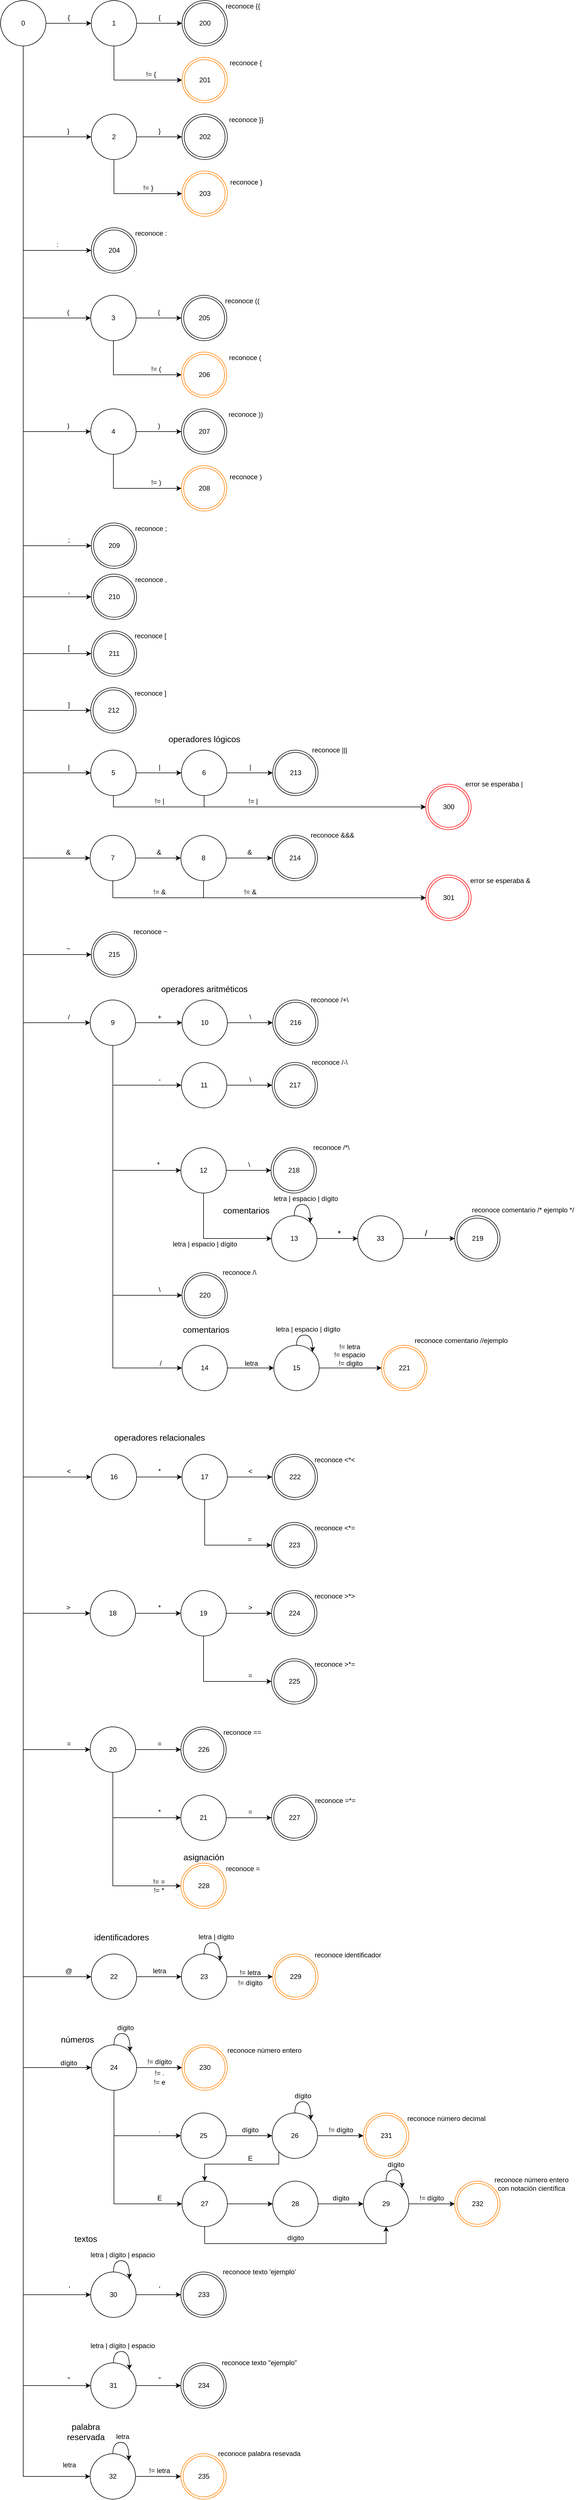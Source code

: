 <mxfile version="13.9.9" type="device"><diagram id="yaT-acCIN92pq1uw5DrK" name="Página-1"><mxGraphModel dx="852" dy="494" grid="1" gridSize="10" guides="1" tooltips="1" connect="1" arrows="1" fold="1" page="1" pageScale="1" pageWidth="827" pageHeight="1169" math="0" shadow="0"><root><mxCell id="0"/><mxCell id="1" parent="0"/><mxCell id="C5_OTcr-VjNkqO0vUEam-3" style="edgeStyle=orthogonalEdgeStyle;rounded=0;orthogonalLoop=1;jettySize=auto;html=1;spacing=2;fontFamily=Helvetica;" parent="1" source="C5_OTcr-VjNkqO0vUEam-1" target="C5_OTcr-VjNkqO0vUEam-2" edge="1"><mxGeometry relative="1" as="geometry"/></mxCell><mxCell id="C5_OTcr-VjNkqO0vUEam-16" style="rounded=0;orthogonalLoop=1;jettySize=auto;html=1;exitX=0.5;exitY=1;exitDx=0;exitDy=0;entryX=0;entryY=0.5;entryDx=0;entryDy=0;spacing=2;fontFamily=Helvetica;edgeStyle=orthogonalEdgeStyle;" parent="1" source="C5_OTcr-VjNkqO0vUEam-1" target="C5_OTcr-VjNkqO0vUEam-15" edge="1"><mxGeometry relative="1" as="geometry"><Array as="points"><mxPoint x="50" y="250"/></Array></mxGeometry></mxCell><mxCell id="C5_OTcr-VjNkqO0vUEam-29" style="edgeStyle=orthogonalEdgeStyle;rounded=0;orthogonalLoop=1;jettySize=auto;html=1;exitX=0.5;exitY=1;exitDx=0;exitDy=0;entryX=0;entryY=0.5;entryDx=0;entryDy=0;spacing=2;fontFamily=Helvetica;" parent="1" source="C5_OTcr-VjNkqO0vUEam-1" target="C5_OTcr-VjNkqO0vUEam-31" edge="1"><mxGeometry relative="1" as="geometry"><mxPoint x="175" y="450" as="targetPoint"/></mxGeometry></mxCell><mxCell id="C5_OTcr-VjNkqO0vUEam-54" style="edgeStyle=orthogonalEdgeStyle;rounded=0;orthogonalLoop=1;jettySize=auto;html=1;exitX=0.5;exitY=1;exitDx=0;exitDy=0;entryX=0;entryY=0.5;entryDx=0;entryDy=0;spacing=2;fontFamily=Helvetica;" parent="1" source="C5_OTcr-VjNkqO0vUEam-1" target="C5_OTcr-VjNkqO0vUEam-36" edge="1"><mxGeometry relative="1" as="geometry"/></mxCell><mxCell id="C5_OTcr-VjNkqO0vUEam-55" style="edgeStyle=orthogonalEdgeStyle;rounded=0;orthogonalLoop=1;jettySize=auto;html=1;exitX=0.5;exitY=1;exitDx=0;exitDy=0;entryX=0;entryY=0.5;entryDx=0;entryDy=0;spacing=2;fontFamily=Helvetica;" parent="1" source="C5_OTcr-VjNkqO0vUEam-1" target="C5_OTcr-VjNkqO0vUEam-44" edge="1"><mxGeometry relative="1" as="geometry"/></mxCell><mxCell id="C5_OTcr-VjNkqO0vUEam-57" style="edgeStyle=orthogonalEdgeStyle;rounded=0;orthogonalLoop=1;jettySize=auto;html=1;exitX=0.5;exitY=1;exitDx=0;exitDy=0;entryX=0;entryY=0.5;entryDx=0;entryDy=0;spacing=2;fontFamily=Helvetica;" parent="1" source="C5_OTcr-VjNkqO0vUEam-1" target="C5_OTcr-VjNkqO0vUEam-59" edge="1"><mxGeometry relative="1" as="geometry"><mxPoint x="169" y="970" as="targetPoint"/></mxGeometry></mxCell><mxCell id="C5_OTcr-VjNkqO0vUEam-62" style="edgeStyle=orthogonalEdgeStyle;rounded=0;orthogonalLoop=1;jettySize=auto;html=1;exitX=0.5;exitY=1;exitDx=0;exitDy=0;entryX=0;entryY=0.5;entryDx=0;entryDy=0;spacing=2;fontFamily=Helvetica;" parent="1" source="C5_OTcr-VjNkqO0vUEam-1" target="C5_OTcr-VjNkqO0vUEam-61" edge="1"><mxGeometry relative="1" as="geometry"/></mxCell><mxCell id="C5_OTcr-VjNkqO0vUEam-67" style="edgeStyle=orthogonalEdgeStyle;rounded=0;orthogonalLoop=1;jettySize=auto;html=1;exitX=0.5;exitY=1;exitDx=0;exitDy=0;entryX=0;entryY=0.5;entryDx=0;entryDy=0;fontFamily=Helvetica;fontSize=15;" parent="1" source="C5_OTcr-VjNkqO0vUEam-1" target="C5_OTcr-VjNkqO0vUEam-66" edge="1"><mxGeometry relative="1" as="geometry"/></mxCell><mxCell id="C5_OTcr-VjNkqO0vUEam-72" style="edgeStyle=orthogonalEdgeStyle;rounded=0;orthogonalLoop=1;jettySize=auto;html=1;exitX=0.5;exitY=1;exitDx=0;exitDy=0;entryX=0;entryY=0.5;entryDx=0;entryDy=0;fontFamily=Helvetica;fontSize=12;" parent="1" source="C5_OTcr-VjNkqO0vUEam-1" target="C5_OTcr-VjNkqO0vUEam-70" edge="1"><mxGeometry relative="1" as="geometry"/></mxCell><mxCell id="C5_OTcr-VjNkqO0vUEam-79" style="edgeStyle=orthogonalEdgeStyle;rounded=0;orthogonalLoop=1;jettySize=auto;html=1;exitX=0.5;exitY=1;exitDx=0;exitDy=0;entryX=0;entryY=0.5;entryDx=0;entryDy=0;fontFamily=Helvetica;fontSize=12;" parent="1" source="C5_OTcr-VjNkqO0vUEam-1" target="C5_OTcr-VjNkqO0vUEam-78" edge="1"><mxGeometry relative="1" as="geometry"/></mxCell><mxCell id="C5_OTcr-VjNkqO0vUEam-96" style="edgeStyle=orthogonalEdgeStyle;rounded=0;orthogonalLoop=1;jettySize=auto;html=1;exitX=0.5;exitY=1;exitDx=0;exitDy=0;entryX=0;entryY=0.5;entryDx=0;entryDy=0;fontFamily=Helvetica;fontSize=12;" parent="1" source="C5_OTcr-VjNkqO0vUEam-1" target="C5_OTcr-VjNkqO0vUEam-89" edge="1"><mxGeometry relative="1" as="geometry"/></mxCell><mxCell id="oLdGaW5OtAzGAz3Ql4d4-3" style="edgeStyle=orthogonalEdgeStyle;rounded=0;orthogonalLoop=1;jettySize=auto;html=1;exitX=0.5;exitY=1;exitDx=0;exitDy=0;entryX=0;entryY=0.5;entryDx=0;entryDy=0;" parent="1" source="C5_OTcr-VjNkqO0vUEam-1" target="oLdGaW5OtAzGAz3Ql4d4-2" edge="1"><mxGeometry relative="1" as="geometry"/></mxCell><mxCell id="oLdGaW5OtAzGAz3Ql4d4-10" style="edgeStyle=orthogonalEdgeStyle;rounded=0;orthogonalLoop=1;jettySize=auto;html=1;exitX=0.5;exitY=1;exitDx=0;exitDy=0;entryX=0;entryY=0.5;entryDx=0;entryDy=0;" parent="1" source="C5_OTcr-VjNkqO0vUEam-1" target="oLdGaW5OtAzGAz3Ql4d4-9" edge="1"><mxGeometry relative="1" as="geometry"/></mxCell><mxCell id="oLdGaW5OtAzGAz3Ql4d4-68" style="edgeStyle=orthogonalEdgeStyle;rounded=0;orthogonalLoop=1;jettySize=auto;html=1;exitX=0.5;exitY=1;exitDx=0;exitDy=0;entryX=0;entryY=0.5;entryDx=0;entryDy=0;fontSize=12;" parent="1" source="C5_OTcr-VjNkqO0vUEam-1" target="oLdGaW5OtAzGAz3Ql4d4-67" edge="1"><mxGeometry relative="1" as="geometry"/></mxCell><mxCell id="oLdGaW5OtAzGAz3Ql4d4-85" style="edgeStyle=orthogonalEdgeStyle;rounded=0;orthogonalLoop=1;jettySize=auto;html=1;exitX=0.5;exitY=1;exitDx=0;exitDy=0;entryX=0;entryY=0.5;entryDx=0;entryDy=0;fontSize=12;" parent="1" source="C5_OTcr-VjNkqO0vUEam-1" target="oLdGaW5OtAzGAz3Ql4d4-84" edge="1"><mxGeometry relative="1" as="geometry"/></mxCell><mxCell id="oLdGaW5OtAzGAz3Ql4d4-99" style="edgeStyle=orthogonalEdgeStyle;rounded=0;orthogonalLoop=1;jettySize=auto;html=1;exitX=0.5;exitY=1;exitDx=0;exitDy=0;entryX=0;entryY=0.5;entryDx=0;entryDy=0;fontSize=12;" parent="1" source="C5_OTcr-VjNkqO0vUEam-1" target="oLdGaW5OtAzGAz3Ql4d4-98" edge="1"><mxGeometry relative="1" as="geometry"/></mxCell><mxCell id="nxqYzUHjiB3sMOHoVgoT-2" style="edgeStyle=orthogonalEdgeStyle;rounded=0;orthogonalLoop=1;jettySize=auto;html=1;exitX=0.5;exitY=1;exitDx=0;exitDy=0;entryX=0;entryY=0.5;entryDx=0;entryDy=0;" parent="1" source="C5_OTcr-VjNkqO0vUEam-1" target="nxqYzUHjiB3sMOHoVgoT-1" edge="1"><mxGeometry relative="1" as="geometry"/></mxCell><mxCell id="nxqYzUHjiB3sMOHoVgoT-18" style="edgeStyle=orthogonalEdgeStyle;rounded=0;orthogonalLoop=1;jettySize=auto;html=1;exitX=0.5;exitY=1;exitDx=0;exitDy=0;entryX=0;entryY=0.5;entryDx=0;entryDy=0;fontSize=15;" parent="1" source="C5_OTcr-VjNkqO0vUEam-1" target="nxqYzUHjiB3sMOHoVgoT-17" edge="1"><mxGeometry relative="1" as="geometry"/></mxCell><mxCell id="nxqYzUHjiB3sMOHoVgoT-61" style="edgeStyle=orthogonalEdgeStyle;rounded=0;orthogonalLoop=1;jettySize=auto;html=1;exitX=0.5;exitY=1;exitDx=0;exitDy=0;entryX=0;entryY=0.5;entryDx=0;entryDy=0;fontSize=12;" parent="1" source="C5_OTcr-VjNkqO0vUEam-1" target="nxqYzUHjiB3sMOHoVgoT-60" edge="1"><mxGeometry relative="1" as="geometry"/></mxCell><mxCell id="nxqYzUHjiB3sMOHoVgoT-76" style="edgeStyle=orthogonalEdgeStyle;rounded=0;orthogonalLoop=1;jettySize=auto;html=1;exitX=0.5;exitY=1;exitDx=0;exitDy=0;entryX=0;entryY=0.5;entryDx=0;entryDy=0;fontSize=12;" parent="1" source="C5_OTcr-VjNkqO0vUEam-1" target="nxqYzUHjiB3sMOHoVgoT-70" edge="1"><mxGeometry relative="1" as="geometry"/></mxCell><mxCell id="ujzrTrw-CabRUqc3_XGa-2" style="edgeStyle=orthogonalEdgeStyle;rounded=0;orthogonalLoop=1;jettySize=auto;html=1;exitX=0.5;exitY=1;exitDx=0;exitDy=0;entryX=0;entryY=0.5;entryDx=0;entryDy=0;" parent="1" source="C5_OTcr-VjNkqO0vUEam-1" target="ujzrTrw-CabRUqc3_XGa-1" edge="1"><mxGeometry relative="1" as="geometry"/></mxCell><mxCell id="C5_OTcr-VjNkqO0vUEam-1" value="0" style="ellipse;whiteSpace=wrap;html=1;aspect=fixed;spacing=2;fontFamily=Helvetica;" parent="1" vertex="1"><mxGeometry x="10" y="10" width="80" height="80" as="geometry"/></mxCell><mxCell id="C5_OTcr-VjNkqO0vUEam-8" style="edgeStyle=orthogonalEdgeStyle;rounded=0;orthogonalLoop=1;jettySize=auto;html=1;exitX=1;exitY=0.5;exitDx=0;exitDy=0;entryX=0;entryY=0.5;entryDx=0;entryDy=0;spacing=2;fontFamily=Helvetica;" parent="1" source="C5_OTcr-VjNkqO0vUEam-2" target="C5_OTcr-VjNkqO0vUEam-7" edge="1"><mxGeometry relative="1" as="geometry"/></mxCell><mxCell id="C5_OTcr-VjNkqO0vUEam-13" style="edgeStyle=orthogonalEdgeStyle;rounded=0;orthogonalLoop=1;jettySize=auto;html=1;exitX=0.5;exitY=1;exitDx=0;exitDy=0;entryX=0;entryY=0.5;entryDx=0;entryDy=0;spacing=2;fontFamily=Helvetica;" parent="1" source="C5_OTcr-VjNkqO0vUEam-2" target="C5_OTcr-VjNkqO0vUEam-12" edge="1"><mxGeometry relative="1" as="geometry"/></mxCell><mxCell id="C5_OTcr-VjNkqO0vUEam-2" value="1" style="ellipse;whiteSpace=wrap;html=1;aspect=fixed;spacing=2;fontFamily=Helvetica;" parent="1" vertex="1"><mxGeometry x="170" y="10" width="80" height="80" as="geometry"/></mxCell><mxCell id="C5_OTcr-VjNkqO0vUEam-4" value="{" style="text;html=1;align=center;verticalAlign=middle;resizable=0;points=[];autosize=1;spacing=2;fontFamily=Helvetica;" parent="1" vertex="1"><mxGeometry x="120" y="30" width="20" height="20" as="geometry"/></mxCell><mxCell id="C5_OTcr-VjNkqO0vUEam-7" value="200" style="ellipse;html=1;shape=endState;strokeWidth=1;spacing=2;fontFamily=Helvetica;" parent="1" vertex="1"><mxGeometry x="330" y="10" width="80" height="80" as="geometry"/></mxCell><mxCell id="C5_OTcr-VjNkqO0vUEam-9" value="{" style="text;html=1;align=center;verticalAlign=middle;resizable=0;points=[];autosize=1;spacing=2;fontFamily=Helvetica;" parent="1" vertex="1"><mxGeometry x="280" y="30" width="20" height="20" as="geometry"/></mxCell><mxCell id="C5_OTcr-VjNkqO0vUEam-12" value="201" style="ellipse;html=1;shape=endState;strokeWidth=1;spacing=2;fontFamily=Helvetica;strokeColor=#FF8000;" parent="1" vertex="1"><mxGeometry x="330" y="110" width="80" height="80" as="geometry"/></mxCell><mxCell id="C5_OTcr-VjNkqO0vUEam-14" value="!= {" style="text;html=1;align=center;verticalAlign=middle;resizable=0;points=[];autosize=1;spacing=2;fontFamily=Helvetica;" parent="1" vertex="1"><mxGeometry x="255" y="130" width="40" height="20" as="geometry"/></mxCell><mxCell id="C5_OTcr-VjNkqO0vUEam-19" style="edgeStyle=none;rounded=0;orthogonalLoop=1;jettySize=auto;html=1;exitX=1;exitY=0.5;exitDx=0;exitDy=0;entryX=0;entryY=0.5;entryDx=0;entryDy=0;spacing=2;fontFamily=Helvetica;" parent="1" source="C5_OTcr-VjNkqO0vUEam-15" target="C5_OTcr-VjNkqO0vUEam-18" edge="1"><mxGeometry relative="1" as="geometry"/></mxCell><mxCell id="C5_OTcr-VjNkqO0vUEam-25" style="edgeStyle=orthogonalEdgeStyle;rounded=0;orthogonalLoop=1;jettySize=auto;html=1;exitX=0.5;exitY=1;exitDx=0;exitDy=0;entryX=0;entryY=0.5;entryDx=0;entryDy=0;spacing=2;fontFamily=Helvetica;" parent="1" source="C5_OTcr-VjNkqO0vUEam-15" target="C5_OTcr-VjNkqO0vUEam-24" edge="1"><mxGeometry relative="1" as="geometry"/></mxCell><mxCell id="C5_OTcr-VjNkqO0vUEam-15" value="2" style="ellipse;whiteSpace=wrap;html=1;aspect=fixed;spacing=2;fontFamily=Helvetica;" parent="1" vertex="1"><mxGeometry x="170" y="210" width="80" height="80" as="geometry"/></mxCell><mxCell id="C5_OTcr-VjNkqO0vUEam-17" value="}" style="text;html=1;align=center;verticalAlign=middle;resizable=0;points=[];autosize=1;spacing=2;fontFamily=Helvetica;" parent="1" vertex="1"><mxGeometry x="119" y="230" width="20" height="20" as="geometry"/></mxCell><mxCell id="C5_OTcr-VjNkqO0vUEam-18" value="202" style="ellipse;html=1;shape=endState;strokeWidth=1;spacing=2;fontFamily=Helvetica;" parent="1" vertex="1"><mxGeometry x="330" y="210" width="80" height="80" as="geometry"/></mxCell><mxCell id="C5_OTcr-VjNkqO0vUEam-20" value="}" style="text;html=1;align=center;verticalAlign=middle;resizable=0;points=[];autosize=1;spacing=2;fontFamily=Helvetica;" parent="1" vertex="1"><mxGeometry x="280" y="230" width="20" height="20" as="geometry"/></mxCell><mxCell id="C5_OTcr-VjNkqO0vUEam-21" value="reconoce {{" style="text;html=1;align=center;verticalAlign=middle;resizable=0;points=[];autosize=1;spacing=2;fontFamily=Helvetica;" parent="1" vertex="1"><mxGeometry x="397" y="10" width="80" height="20" as="geometry"/></mxCell><mxCell id="C5_OTcr-VjNkqO0vUEam-22" value="reconoce {" style="text;html=1;align=center;verticalAlign=middle;resizable=0;points=[];autosize=1;spacing=2;fontFamily=Helvetica;" parent="1" vertex="1"><mxGeometry x="402" y="110" width="80" height="20" as="geometry"/></mxCell><mxCell id="C5_OTcr-VjNkqO0vUEam-23" value="reconoce }}" style="text;html=1;align=center;verticalAlign=middle;resizable=0;points=[];autosize=1;spacing=2;fontFamily=Helvetica;" parent="1" vertex="1"><mxGeometry x="403" y="210" width="80" height="20" as="geometry"/></mxCell><mxCell id="C5_OTcr-VjNkqO0vUEam-24" value="203" style="ellipse;html=1;shape=endState;strokeWidth=1;spacing=2;fontFamily=Helvetica;strokeColor=#FF8000;" parent="1" vertex="1"><mxGeometry x="330" y="310" width="80" height="80" as="geometry"/></mxCell><mxCell id="C5_OTcr-VjNkqO0vUEam-26" value="!= }" style="text;html=1;align=center;verticalAlign=middle;resizable=0;points=[];autosize=1;spacing=2;fontFamily=Helvetica;" parent="1" vertex="1"><mxGeometry x="250" y="330" width="40" height="20" as="geometry"/></mxCell><mxCell id="C5_OTcr-VjNkqO0vUEam-27" value="reconoce }" style="text;html=1;align=center;verticalAlign=middle;resizable=0;points=[];autosize=1;spacing=2;fontFamily=Helvetica;" parent="1" vertex="1"><mxGeometry x="403" y="320" width="80" height="20" as="geometry"/></mxCell><mxCell id="C5_OTcr-VjNkqO0vUEam-30" value=":" style="text;html=1;align=center;verticalAlign=middle;resizable=0;points=[];autosize=1;spacing=2;fontFamily=Helvetica;" parent="1" vertex="1"><mxGeometry x="100" y="430" width="20" height="20" as="geometry"/></mxCell><mxCell id="C5_OTcr-VjNkqO0vUEam-31" value="204" style="ellipse;html=1;shape=endState;strokeWidth=1;spacing=2;fontFamily=Helvetica;" parent="1" vertex="1"><mxGeometry x="170" y="410" width="80" height="80" as="geometry"/></mxCell><mxCell id="C5_OTcr-VjNkqO0vUEam-33" value="reconoce :" style="text;html=1;align=center;verticalAlign=middle;resizable=0;points=[];autosize=1;spacing=2;fontFamily=Helvetica;" parent="1" vertex="1"><mxGeometry x="235" y="410" width="80" height="20" as="geometry"/></mxCell><mxCell id="C5_OTcr-VjNkqO0vUEam-34" style="edgeStyle=orthogonalEdgeStyle;rounded=0;orthogonalLoop=1;jettySize=auto;html=1;exitX=1;exitY=0.5;exitDx=0;exitDy=0;entryX=0;entryY=0.5;entryDx=0;entryDy=0;spacing=2;fontFamily=Helvetica;" parent="1" source="C5_OTcr-VjNkqO0vUEam-36" target="C5_OTcr-VjNkqO0vUEam-38" edge="1"><mxGeometry relative="1" as="geometry"/></mxCell><mxCell id="C5_OTcr-VjNkqO0vUEam-35" style="edgeStyle=orthogonalEdgeStyle;rounded=0;orthogonalLoop=1;jettySize=auto;html=1;exitX=0.5;exitY=1;exitDx=0;exitDy=0;entryX=0;entryY=0.5;entryDx=0;entryDy=0;spacing=2;fontFamily=Helvetica;" parent="1" source="C5_OTcr-VjNkqO0vUEam-36" target="C5_OTcr-VjNkqO0vUEam-40" edge="1"><mxGeometry relative="1" as="geometry"/></mxCell><mxCell id="C5_OTcr-VjNkqO0vUEam-36" value="3" style="ellipse;whiteSpace=wrap;html=1;aspect=fixed;spacing=2;fontFamily=Helvetica;" parent="1" vertex="1"><mxGeometry x="169" y="529" width="80" height="80" as="geometry"/></mxCell><mxCell id="C5_OTcr-VjNkqO0vUEam-37" value="(" style="text;html=1;align=center;verticalAlign=middle;resizable=0;points=[];autosize=1;spacing=2;fontFamily=Helvetica;" parent="1" vertex="1"><mxGeometry x="119" y="549" width="20" height="20" as="geometry"/></mxCell><mxCell id="C5_OTcr-VjNkqO0vUEam-38" value="205" style="ellipse;html=1;shape=endState;strokeWidth=1;spacing=2;fontFamily=Helvetica;" parent="1" vertex="1"><mxGeometry x="329" y="529" width="80" height="80" as="geometry"/></mxCell><mxCell id="C5_OTcr-VjNkqO0vUEam-39" value="(" style="text;html=1;align=center;verticalAlign=middle;resizable=0;points=[];autosize=1;spacing=2;fontFamily=Helvetica;" parent="1" vertex="1"><mxGeometry x="279" y="549" width="20" height="20" as="geometry"/></mxCell><mxCell id="C5_OTcr-VjNkqO0vUEam-40" value="206" style="ellipse;html=1;shape=endState;strokeWidth=1;spacing=2;fontFamily=Helvetica;strokeColor=#FF8000;" parent="1" vertex="1"><mxGeometry x="329" y="629" width="80" height="80" as="geometry"/></mxCell><mxCell id="C5_OTcr-VjNkqO0vUEam-41" value="!= (" style="text;html=1;align=center;verticalAlign=middle;resizable=0;points=[];autosize=1;spacing=2;fontFamily=Helvetica;" parent="1" vertex="1"><mxGeometry x="264" y="649" width="40" height="20" as="geometry"/></mxCell><mxCell id="C5_OTcr-VjNkqO0vUEam-42" style="edgeStyle=none;rounded=0;orthogonalLoop=1;jettySize=auto;html=1;exitX=1;exitY=0.5;exitDx=0;exitDy=0;entryX=0;entryY=0.5;entryDx=0;entryDy=0;spacing=2;fontFamily=Helvetica;" parent="1" source="C5_OTcr-VjNkqO0vUEam-44" target="C5_OTcr-VjNkqO0vUEam-46" edge="1"><mxGeometry relative="1" as="geometry"/></mxCell><mxCell id="C5_OTcr-VjNkqO0vUEam-43" style="edgeStyle=orthogonalEdgeStyle;rounded=0;orthogonalLoop=1;jettySize=auto;html=1;exitX=0.5;exitY=1;exitDx=0;exitDy=0;entryX=0;entryY=0.5;entryDx=0;entryDy=0;spacing=2;fontFamily=Helvetica;" parent="1" source="C5_OTcr-VjNkqO0vUEam-44" target="C5_OTcr-VjNkqO0vUEam-51" edge="1"><mxGeometry relative="1" as="geometry"/></mxCell><mxCell id="C5_OTcr-VjNkqO0vUEam-44" value="4" style="ellipse;whiteSpace=wrap;html=1;aspect=fixed;spacing=2;fontFamily=Helvetica;" parent="1" vertex="1"><mxGeometry x="169" y="729" width="80" height="80" as="geometry"/></mxCell><mxCell id="C5_OTcr-VjNkqO0vUEam-45" value=")" style="text;html=1;align=center;verticalAlign=middle;resizable=0;points=[];autosize=1;spacing=2;fontFamily=Helvetica;" parent="1" vertex="1"><mxGeometry x="119" y="749" width="20" height="20" as="geometry"/></mxCell><mxCell id="C5_OTcr-VjNkqO0vUEam-46" value="207" style="ellipse;html=1;shape=endState;strokeWidth=1;spacing=2;fontFamily=Helvetica;" parent="1" vertex="1"><mxGeometry x="329" y="729" width="80" height="80" as="geometry"/></mxCell><mxCell id="C5_OTcr-VjNkqO0vUEam-47" value=")" style="text;html=1;align=center;verticalAlign=middle;resizable=0;points=[];autosize=1;spacing=2;fontFamily=Helvetica;" parent="1" vertex="1"><mxGeometry x="279" y="749" width="20" height="20" as="geometry"/></mxCell><mxCell id="C5_OTcr-VjNkqO0vUEam-48" value="reconoce ((" style="text;html=1;align=center;verticalAlign=middle;resizable=0;points=[];autosize=1;spacing=2;fontFamily=Helvetica;" parent="1" vertex="1"><mxGeometry x="396" y="529" width="80" height="20" as="geometry"/></mxCell><mxCell id="C5_OTcr-VjNkqO0vUEam-49" value="reconoce (" style="text;html=1;align=center;verticalAlign=middle;resizable=0;points=[];autosize=1;spacing=2;fontFamily=Helvetica;" parent="1" vertex="1"><mxGeometry x="401" y="629" width="80" height="20" as="geometry"/></mxCell><mxCell id="C5_OTcr-VjNkqO0vUEam-50" value="reconoce ))" style="text;html=1;align=center;verticalAlign=middle;resizable=0;points=[];autosize=1;spacing=2;fontFamily=Helvetica;" parent="1" vertex="1"><mxGeometry x="402" y="729" width="80" height="20" as="geometry"/></mxCell><mxCell id="C5_OTcr-VjNkqO0vUEam-51" value="208" style="ellipse;html=1;shape=endState;strokeWidth=1;spacing=2;fontFamily=Helvetica;strokeColor=#FF8000;" parent="1" vertex="1"><mxGeometry x="329" y="829" width="80" height="80" as="geometry"/></mxCell><mxCell id="C5_OTcr-VjNkqO0vUEam-52" value="!= )" style="text;html=1;align=center;verticalAlign=middle;resizable=0;points=[];autosize=1;spacing=2;fontFamily=Helvetica;" parent="1" vertex="1"><mxGeometry x="264" y="849" width="40" height="20" as="geometry"/></mxCell><mxCell id="C5_OTcr-VjNkqO0vUEam-53" value="reconoce )" style="text;html=1;align=center;verticalAlign=middle;resizable=0;points=[];autosize=1;spacing=2;fontFamily=Helvetica;" parent="1" vertex="1"><mxGeometry x="402" y="839" width="80" height="20" as="geometry"/></mxCell><mxCell id="C5_OTcr-VjNkqO0vUEam-58" value=";" style="text;html=1;align=center;verticalAlign=middle;resizable=0;points=[];autosize=1;spacing=2;fontFamily=Helvetica;" parent="1" vertex="1"><mxGeometry x="120" y="950" width="20" height="20" as="geometry"/></mxCell><mxCell id="C5_OTcr-VjNkqO0vUEam-59" value="209" style="ellipse;html=1;shape=endState;strokeWidth=1;spacing=2;fontFamily=Helvetica;" parent="1" vertex="1"><mxGeometry x="170" y="930" width="80" height="80" as="geometry"/></mxCell><mxCell id="C5_OTcr-VjNkqO0vUEam-60" value="reconoce ;" style="text;html=1;align=center;verticalAlign=middle;resizable=0;points=[];autosize=1;spacing=2;fontFamily=Helvetica;" parent="1" vertex="1"><mxGeometry x="235" y="930" width="80" height="20" as="geometry"/></mxCell><mxCell id="C5_OTcr-VjNkqO0vUEam-61" value="210" style="ellipse;html=1;shape=endState;strokeWidth=1;spacing=2;fontFamily=Helvetica;" parent="1" vertex="1"><mxGeometry x="170" y="1020" width="80" height="80" as="geometry"/></mxCell><mxCell id="C5_OTcr-VjNkqO0vUEam-63" value="," style="text;html=1;align=center;verticalAlign=middle;resizable=0;points=[];autosize=1;spacing=2;fontFamily=Helvetica;" parent="1" vertex="1"><mxGeometry x="120" y="1040" width="20" height="20" as="geometry"/></mxCell><mxCell id="C5_OTcr-VjNkqO0vUEam-64" value="reconoce ," style="text;html=1;align=center;verticalAlign=middle;resizable=0;points=[];autosize=1;spacing=2;fontFamily=Helvetica;" parent="1" vertex="1"><mxGeometry x="235" y="1020" width="80" height="20" as="geometry"/></mxCell><mxCell id="C5_OTcr-VjNkqO0vUEam-66" value="211" style="ellipse;html=1;shape=endState;strokeWidth=1;spacing=2;fontFamily=Helvetica;" parent="1" vertex="1"><mxGeometry x="170" y="1120" width="80" height="80" as="geometry"/></mxCell><mxCell id="C5_OTcr-VjNkqO0vUEam-68" value="[" style="text;html=1;align=center;verticalAlign=middle;resizable=0;points=[];autosize=1;fontSize=12;fontFamily=Helvetica;" parent="1" vertex="1"><mxGeometry x="120" y="1140" width="20" height="20" as="geometry"/></mxCell><mxCell id="C5_OTcr-VjNkqO0vUEam-69" value="reconoce [" style="text;html=1;align=center;verticalAlign=middle;resizable=0;points=[];autosize=1;fontSize=12;fontFamily=Helvetica;" parent="1" vertex="1"><mxGeometry x="239" y="1119" width="70" height="20" as="geometry"/></mxCell><mxCell id="C5_OTcr-VjNkqO0vUEam-70" value="212" style="ellipse;html=1;shape=endState;strokeWidth=1;spacing=2;fontFamily=Helvetica;" parent="1" vertex="1"><mxGeometry x="169" y="1220" width="80" height="80" as="geometry"/></mxCell><mxCell id="C5_OTcr-VjNkqO0vUEam-71" value="reconoce ]" style="text;html=1;align=center;verticalAlign=middle;resizable=0;points=[];autosize=1;fontSize=12;fontFamily=Helvetica;" parent="1" vertex="1"><mxGeometry x="239" y="1220" width="70" height="20" as="geometry"/></mxCell><mxCell id="C5_OTcr-VjNkqO0vUEam-73" value="]" style="text;html=1;align=center;verticalAlign=middle;resizable=0;points=[];autosize=1;fontSize=12;fontFamily=Helvetica;" parent="1" vertex="1"><mxGeometry x="120" y="1240" width="20" height="20" as="geometry"/></mxCell><mxCell id="C5_OTcr-VjNkqO0vUEam-82" style="edgeStyle=orthogonalEdgeStyle;rounded=0;orthogonalLoop=1;jettySize=auto;html=1;exitX=1;exitY=0.5;exitDx=0;exitDy=0;entryX=0;entryY=0.5;entryDx=0;entryDy=0;fontFamily=Helvetica;fontSize=12;" parent="1" source="C5_OTcr-VjNkqO0vUEam-78" target="C5_OTcr-VjNkqO0vUEam-81" edge="1"><mxGeometry relative="1" as="geometry"/></mxCell><mxCell id="C5_OTcr-VjNkqO0vUEam-98" style="edgeStyle=orthogonalEdgeStyle;rounded=0;orthogonalLoop=1;jettySize=auto;html=1;exitX=0.5;exitY=1;exitDx=0;exitDy=0;fontFamily=Helvetica;fontSize=12;entryX=0;entryY=0.5;entryDx=0;entryDy=0;" parent="1" source="C5_OTcr-VjNkqO0vUEam-78" target="C5_OTcr-VjNkqO0vUEam-99" edge="1"><mxGeometry relative="1" as="geometry"><mxPoint x="820" y="1430" as="targetPoint"/><Array as="points"><mxPoint x="209" y="1430"/></Array></mxGeometry></mxCell><mxCell id="C5_OTcr-VjNkqO0vUEam-78" value="5" style="ellipse;whiteSpace=wrap;html=1;aspect=fixed;spacing=2;fontFamily=Helvetica;" parent="1" vertex="1"><mxGeometry x="169" y="1330" width="80" height="80" as="geometry"/></mxCell><mxCell id="C5_OTcr-VjNkqO0vUEam-80" value="|" style="text;html=1;align=center;verticalAlign=middle;resizable=0;points=[];autosize=1;fontSize=12;fontFamily=Helvetica;" parent="1" vertex="1"><mxGeometry x="120" y="1350" width="20" height="20" as="geometry"/></mxCell><mxCell id="C5_OTcr-VjNkqO0vUEam-85" style="edgeStyle=orthogonalEdgeStyle;rounded=0;orthogonalLoop=1;jettySize=auto;html=1;exitX=1;exitY=0.5;exitDx=0;exitDy=0;entryX=0;entryY=0.5;entryDx=0;entryDy=0;fontFamily=Helvetica;fontSize=12;" parent="1" source="C5_OTcr-VjNkqO0vUEam-81" target="C5_OTcr-VjNkqO0vUEam-84" edge="1"><mxGeometry relative="1" as="geometry"/></mxCell><mxCell id="C5_OTcr-VjNkqO0vUEam-100" style="edgeStyle=orthogonalEdgeStyle;rounded=0;orthogonalLoop=1;jettySize=auto;html=1;exitX=0.5;exitY=1;exitDx=0;exitDy=0;entryX=0;entryY=0.5;entryDx=0;entryDy=0;fontFamily=Helvetica;fontSize=12;" parent="1" source="C5_OTcr-VjNkqO0vUEam-81" target="C5_OTcr-VjNkqO0vUEam-99" edge="1"><mxGeometry relative="1" as="geometry"/></mxCell><mxCell id="C5_OTcr-VjNkqO0vUEam-81" value="6" style="ellipse;whiteSpace=wrap;html=1;aspect=fixed;spacing=2;fontFamily=Helvetica;" parent="1" vertex="1"><mxGeometry x="329" y="1330" width="80" height="80" as="geometry"/></mxCell><mxCell id="C5_OTcr-VjNkqO0vUEam-83" value="|" style="text;html=1;align=center;verticalAlign=middle;resizable=0;points=[];autosize=1;fontSize=12;fontFamily=Helvetica;" parent="1" vertex="1"><mxGeometry x="280" y="1350" width="20" height="20" as="geometry"/></mxCell><mxCell id="C5_OTcr-VjNkqO0vUEam-84" value="213" style="ellipse;html=1;shape=endState;strokeWidth=1;spacing=2;fontFamily=Helvetica;" parent="1" vertex="1"><mxGeometry x="490" y="1330" width="80" height="80" as="geometry"/></mxCell><mxCell id="C5_OTcr-VjNkqO0vUEam-86" value="|" style="text;html=1;align=center;verticalAlign=middle;resizable=0;points=[];autosize=1;fontSize=12;fontFamily=Helvetica;" parent="1" vertex="1"><mxGeometry x="440" y="1350" width="20" height="20" as="geometry"/></mxCell><mxCell id="C5_OTcr-VjNkqO0vUEam-87" value="reconoce |||" style="text;html=1;align=center;verticalAlign=middle;resizable=0;points=[];autosize=1;fontSize=12;fontFamily=Helvetica;" parent="1" vertex="1"><mxGeometry x="550" y="1320" width="80" height="20" as="geometry"/></mxCell><mxCell id="C5_OTcr-VjNkqO0vUEam-88" style="edgeStyle=orthogonalEdgeStyle;rounded=0;orthogonalLoop=1;jettySize=auto;html=1;exitX=1;exitY=0.5;exitDx=0;exitDy=0;entryX=0;entryY=0.5;entryDx=0;entryDy=0;fontFamily=Helvetica;fontSize=12;" parent="1" source="C5_OTcr-VjNkqO0vUEam-89" target="C5_OTcr-VjNkqO0vUEam-91" edge="1"><mxGeometry relative="1" as="geometry"/></mxCell><mxCell id="C5_OTcr-VjNkqO0vUEam-105" style="edgeStyle=orthogonalEdgeStyle;rounded=0;orthogonalLoop=1;jettySize=auto;html=1;exitX=0.5;exitY=1;exitDx=0;exitDy=0;entryX=0;entryY=0.5;entryDx=0;entryDy=0;fontFamily=Helvetica;fontSize=12;" parent="1" source="C5_OTcr-VjNkqO0vUEam-89" target="C5_OTcr-VjNkqO0vUEam-104" edge="1"><mxGeometry relative="1" as="geometry"/></mxCell><mxCell id="C5_OTcr-VjNkqO0vUEam-89" value="7" style="ellipse;whiteSpace=wrap;html=1;aspect=fixed;spacing=2;fontFamily=Helvetica;" parent="1" vertex="1"><mxGeometry x="168" y="1480" width="80" height="80" as="geometry"/></mxCell><mxCell id="C5_OTcr-VjNkqO0vUEam-90" style="edgeStyle=orthogonalEdgeStyle;rounded=0;orthogonalLoop=1;jettySize=auto;html=1;exitX=1;exitY=0.5;exitDx=0;exitDy=0;entryX=0;entryY=0.5;entryDx=0;entryDy=0;fontFamily=Helvetica;fontSize=12;" parent="1" source="C5_OTcr-VjNkqO0vUEam-91" target="C5_OTcr-VjNkqO0vUEam-93" edge="1"><mxGeometry relative="1" as="geometry"/></mxCell><mxCell id="C5_OTcr-VjNkqO0vUEam-106" style="edgeStyle=orthogonalEdgeStyle;rounded=0;orthogonalLoop=1;jettySize=auto;html=1;exitX=0.5;exitY=1;exitDx=0;exitDy=0;entryX=0;entryY=0.5;entryDx=0;entryDy=0;fontFamily=Helvetica;fontSize=12;" parent="1" source="C5_OTcr-VjNkqO0vUEam-91" target="C5_OTcr-VjNkqO0vUEam-104" edge="1"><mxGeometry relative="1" as="geometry"/></mxCell><mxCell id="C5_OTcr-VjNkqO0vUEam-91" value="8" style="ellipse;whiteSpace=wrap;html=1;aspect=fixed;spacing=2;fontFamily=Helvetica;" parent="1" vertex="1"><mxGeometry x="328" y="1480" width="80" height="80" as="geometry"/></mxCell><mxCell id="C5_OTcr-VjNkqO0vUEam-92" value="&amp;amp;" style="text;html=1;align=center;verticalAlign=middle;resizable=0;points=[];autosize=1;fontSize=12;fontFamily=Helvetica;" parent="1" vertex="1"><mxGeometry x="279" y="1500" width="20" height="20" as="geometry"/></mxCell><mxCell id="C5_OTcr-VjNkqO0vUEam-93" value="214" style="ellipse;html=1;shape=endState;strokeWidth=1;spacing=2;fontFamily=Helvetica;" parent="1" vertex="1"><mxGeometry x="489" y="1480" width="80" height="80" as="geometry"/></mxCell><mxCell id="C5_OTcr-VjNkqO0vUEam-94" value="&amp;amp;" style="text;html=1;align=center;verticalAlign=middle;resizable=0;points=[];autosize=1;fontSize=12;fontFamily=Helvetica;" parent="1" vertex="1"><mxGeometry x="439" y="1500" width="20" height="20" as="geometry"/></mxCell><mxCell id="C5_OTcr-VjNkqO0vUEam-95" value="reconoce &amp;amp;&amp;amp;&amp;amp;" style="text;html=1;align=center;verticalAlign=middle;resizable=0;points=[];autosize=1;fontSize=12;fontFamily=Helvetica;" parent="1" vertex="1"><mxGeometry x="550" y="1470" width="90" height="20" as="geometry"/></mxCell><mxCell id="C5_OTcr-VjNkqO0vUEam-97" value="&amp;amp;" style="text;html=1;align=center;verticalAlign=middle;resizable=0;points=[];autosize=1;fontSize=12;fontFamily=Helvetica;" parent="1" vertex="1"><mxGeometry x="119" y="1500" width="20" height="20" as="geometry"/></mxCell><mxCell id="C5_OTcr-VjNkqO0vUEam-99" value="300" style="ellipse;html=1;shape=endState;strokeWidth=1;spacing=2;fontFamily=Helvetica;strokeColor=#FF0000;" parent="1" vertex="1"><mxGeometry x="760" y="1390" width="80" height="80" as="geometry"/></mxCell><mxCell id="C5_OTcr-VjNkqO0vUEam-101" value="!= |" style="text;html=1;align=center;verticalAlign=middle;resizable=0;points=[];autosize=1;fontSize=12;fontFamily=Helvetica;" parent="1" vertex="1"><mxGeometry x="275" y="1410" width="30" height="20" as="geometry"/></mxCell><mxCell id="C5_OTcr-VjNkqO0vUEam-102" value="!= |" style="text;html=1;align=center;verticalAlign=middle;resizable=0;points=[];autosize=1;fontSize=12;fontFamily=Helvetica;" parent="1" vertex="1"><mxGeometry x="440" y="1410" width="30" height="20" as="geometry"/></mxCell><mxCell id="C5_OTcr-VjNkqO0vUEam-103" value="error se esperaba |" style="text;html=1;align=center;verticalAlign=middle;resizable=0;points=[];autosize=1;fontSize=12;fontFamily=Helvetica;" parent="1" vertex="1"><mxGeometry x="820" y="1380" width="120" height="20" as="geometry"/></mxCell><mxCell id="C5_OTcr-VjNkqO0vUEam-104" value="301" style="ellipse;html=1;shape=endState;strokeWidth=1;spacing=2;fontFamily=Helvetica;strokeColor=#FF0000;" parent="1" vertex="1"><mxGeometry x="760" y="1550" width="80" height="80" as="geometry"/></mxCell><mxCell id="C5_OTcr-VjNkqO0vUEam-107" value="!= &amp;amp;" style="text;html=1;align=center;verticalAlign=middle;resizable=0;points=[];autosize=1;fontSize=12;fontFamily=Helvetica;" parent="1" vertex="1"><mxGeometry x="270" y="1570" width="40" height="20" as="geometry"/></mxCell><mxCell id="C5_OTcr-VjNkqO0vUEam-108" value="!= &amp;amp;" style="text;html=1;align=center;verticalAlign=middle;resizable=0;points=[];autosize=1;fontSize=12;fontFamily=Helvetica;" parent="1" vertex="1"><mxGeometry x="430" y="1570" width="40" height="20" as="geometry"/></mxCell><mxCell id="C5_OTcr-VjNkqO0vUEam-109" value="error se esperaba &amp;amp;" style="text;html=1;align=center;verticalAlign=middle;resizable=0;points=[];autosize=1;fontSize=12;fontFamily=Helvetica;" parent="1" vertex="1"><mxGeometry x="831" y="1550" width="120" height="20" as="geometry"/></mxCell><mxCell id="oLdGaW5OtAzGAz3Ql4d4-2" value="215" style="ellipse;html=1;shape=endState;strokeWidth=1;spacing=2;fontFamily=Helvetica;" parent="1" vertex="1"><mxGeometry x="170" y="1650" width="80" height="80" as="geometry"/></mxCell><mxCell id="oLdGaW5OtAzGAz3Ql4d4-4" value="~" style="text;html=1;align=center;verticalAlign=middle;resizable=0;points=[];autosize=1;" parent="1" vertex="1"><mxGeometry x="119" y="1670" width="20" height="20" as="geometry"/></mxCell><mxCell id="oLdGaW5OtAzGAz3Ql4d4-5" value="reconoce ~" style="text;html=1;align=center;verticalAlign=middle;resizable=0;points=[];autosize=1;" parent="1" vertex="1"><mxGeometry x="234" y="1640" width="80" height="20" as="geometry"/></mxCell><mxCell id="oLdGaW5OtAzGAz3Ql4d4-13" style="edgeStyle=orthogonalEdgeStyle;rounded=0;orthogonalLoop=1;jettySize=auto;html=1;exitX=1;exitY=0.5;exitDx=0;exitDy=0;" parent="1" source="oLdGaW5OtAzGAz3Ql4d4-9" target="oLdGaW5OtAzGAz3Ql4d4-12" edge="1"><mxGeometry relative="1" as="geometry"/></mxCell><mxCell id="oLdGaW5OtAzGAz3Ql4d4-20" style="edgeStyle=orthogonalEdgeStyle;rounded=0;orthogonalLoop=1;jettySize=auto;html=1;exitX=0.5;exitY=1;exitDx=0;exitDy=0;entryX=0;entryY=0.5;entryDx=0;entryDy=0;" parent="1" source="oLdGaW5OtAzGAz3Ql4d4-9" target="oLdGaW5OtAzGAz3Ql4d4-19" edge="1"><mxGeometry relative="1" as="geometry"/></mxCell><mxCell id="oLdGaW5OtAzGAz3Ql4d4-28" style="edgeStyle=orthogonalEdgeStyle;rounded=0;orthogonalLoop=1;jettySize=auto;html=1;exitX=0.5;exitY=1;exitDx=0;exitDy=0;entryX=0;entryY=0.5;entryDx=0;entryDy=0;" parent="1" source="oLdGaW5OtAzGAz3Ql4d4-9" target="oLdGaW5OtAzGAz3Ql4d4-26" edge="1"><mxGeometry relative="1" as="geometry"/></mxCell><mxCell id="oLdGaW5OtAzGAz3Ql4d4-34" style="edgeStyle=orthogonalEdgeStyle;rounded=0;orthogonalLoop=1;jettySize=auto;html=1;exitX=0.5;exitY=1;exitDx=0;exitDy=0;entryX=0;entryY=0.5;entryDx=0;entryDy=0;" parent="1" source="oLdGaW5OtAzGAz3Ql4d4-9" target="oLdGaW5OtAzGAz3Ql4d4-33" edge="1"><mxGeometry relative="1" as="geometry"/></mxCell><mxCell id="oLdGaW5OtAzGAz3Ql4d4-38" style="edgeStyle=orthogonalEdgeStyle;rounded=0;orthogonalLoop=1;jettySize=auto;html=1;exitX=0.5;exitY=1;exitDx=0;exitDy=0;entryX=0;entryY=0.5;entryDx=0;entryDy=0;" parent="1" source="oLdGaW5OtAzGAz3Ql4d4-9" target="oLdGaW5OtAzGAz3Ql4d4-37" edge="1"><mxGeometry relative="1" as="geometry"/></mxCell><mxCell id="oLdGaW5OtAzGAz3Ql4d4-9" value="9" style="ellipse;whiteSpace=wrap;html=1;aspect=fixed;spacing=2;fontFamily=Helvetica;" parent="1" vertex="1"><mxGeometry x="168" y="1770" width="80" height="80" as="geometry"/></mxCell><mxCell id="oLdGaW5OtAzGAz3Ql4d4-11" value="/" style="text;html=1;align=center;verticalAlign=middle;resizable=0;points=[];autosize=1;" parent="1" vertex="1"><mxGeometry x="120" y="1790" width="20" height="20" as="geometry"/></mxCell><mxCell id="oLdGaW5OtAzGAz3Ql4d4-16" style="edgeStyle=orthogonalEdgeStyle;rounded=0;orthogonalLoop=1;jettySize=auto;html=1;exitX=1;exitY=0.5;exitDx=0;exitDy=0;entryX=0;entryY=0.5;entryDx=0;entryDy=0;" parent="1" source="oLdGaW5OtAzGAz3Ql4d4-12" target="oLdGaW5OtAzGAz3Ql4d4-15" edge="1"><mxGeometry relative="1" as="geometry"/></mxCell><mxCell id="oLdGaW5OtAzGAz3Ql4d4-12" value="10" style="ellipse;whiteSpace=wrap;html=1;aspect=fixed;spacing=2;fontFamily=Helvetica;" parent="1" vertex="1"><mxGeometry x="330" y="1770" width="80" height="80" as="geometry"/></mxCell><mxCell id="oLdGaW5OtAzGAz3Ql4d4-14" value="+" style="text;html=1;align=center;verticalAlign=middle;resizable=0;points=[];autosize=1;" parent="1" vertex="1"><mxGeometry x="280" y="1790" width="20" height="20" as="geometry"/></mxCell><mxCell id="oLdGaW5OtAzGAz3Ql4d4-15" value="216" style="ellipse;html=1;shape=endState;strokeWidth=1;spacing=2;fontFamily=Helvetica;" parent="1" vertex="1"><mxGeometry x="490" y="1770" width="80" height="80" as="geometry"/></mxCell><mxCell id="oLdGaW5OtAzGAz3Ql4d4-17" value="\" style="text;html=1;align=center;verticalAlign=middle;resizable=0;points=[];autosize=1;" parent="1" vertex="1"><mxGeometry x="440" y="1790" width="20" height="20" as="geometry"/></mxCell><mxCell id="oLdGaW5OtAzGAz3Ql4d4-18" value="reconoce /+\" style="text;html=1;align=center;verticalAlign=middle;resizable=0;points=[];autosize=1;" parent="1" vertex="1"><mxGeometry x="550" y="1760" width="80" height="20" as="geometry"/></mxCell><mxCell id="oLdGaW5OtAzGAz3Ql4d4-23" style="edgeStyle=orthogonalEdgeStyle;rounded=0;orthogonalLoop=1;jettySize=auto;html=1;exitX=1;exitY=0.5;exitDx=0;exitDy=0;entryX=0;entryY=0.5;entryDx=0;entryDy=0;" parent="1" source="oLdGaW5OtAzGAz3Ql4d4-19" target="oLdGaW5OtAzGAz3Ql4d4-22" edge="1"><mxGeometry relative="1" as="geometry"/></mxCell><mxCell id="oLdGaW5OtAzGAz3Ql4d4-19" value="11" style="ellipse;whiteSpace=wrap;html=1;aspect=fixed;spacing=2;fontFamily=Helvetica;" parent="1" vertex="1"><mxGeometry x="329" y="1880" width="80" height="80" as="geometry"/></mxCell><mxCell id="oLdGaW5OtAzGAz3Ql4d4-21" value="-" style="text;html=1;align=center;verticalAlign=middle;resizable=0;points=[];autosize=1;" parent="1" vertex="1"><mxGeometry x="280" y="1900" width="20" height="20" as="geometry"/></mxCell><mxCell id="oLdGaW5OtAzGAz3Ql4d4-22" value="217" style="ellipse;html=1;shape=endState;strokeWidth=1;spacing=2;fontFamily=Helvetica;" parent="1" vertex="1"><mxGeometry x="489" y="1880" width="80" height="80" as="geometry"/></mxCell><mxCell id="oLdGaW5OtAzGAz3Ql4d4-24" value="\" style="text;html=1;align=center;verticalAlign=middle;resizable=0;points=[];autosize=1;" parent="1" vertex="1"><mxGeometry x="440" y="1900" width="20" height="20" as="geometry"/></mxCell><mxCell id="oLdGaW5OtAzGAz3Ql4d4-25" value="reconoce /-\" style="text;html=1;align=center;verticalAlign=middle;resizable=0;points=[];autosize=1;" parent="1" vertex="1"><mxGeometry x="550" y="1870" width="80" height="20" as="geometry"/></mxCell><mxCell id="oLdGaW5OtAzGAz3Ql4d4-30" style="edgeStyle=orthogonalEdgeStyle;rounded=0;orthogonalLoop=1;jettySize=auto;html=1;entryX=0;entryY=0.5;entryDx=0;entryDy=0;" parent="1" source="oLdGaW5OtAzGAz3Ql4d4-26" target="oLdGaW5OtAzGAz3Ql4d4-27" edge="1"><mxGeometry relative="1" as="geometry"/></mxCell><mxCell id="nxqYzUHjiB3sMOHoVgoT-91" style="edgeStyle=orthogonalEdgeStyle;rounded=0;orthogonalLoop=1;jettySize=auto;html=1;exitX=0.5;exitY=1;exitDx=0;exitDy=0;entryX=0;entryY=0.5;entryDx=0;entryDy=0;fontSize=15;" parent="1" source="oLdGaW5OtAzGAz3Ql4d4-26" target="nxqYzUHjiB3sMOHoVgoT-82" edge="1"><mxGeometry relative="1" as="geometry"/></mxCell><mxCell id="oLdGaW5OtAzGAz3Ql4d4-26" value="12" style="ellipse;whiteSpace=wrap;html=1;aspect=fixed;spacing=2;fontFamily=Helvetica;" parent="1" vertex="1"><mxGeometry x="328" y="2030" width="80" height="80" as="geometry"/></mxCell><mxCell id="oLdGaW5OtAzGAz3Ql4d4-27" value="218" style="ellipse;html=1;shape=endState;strokeWidth=1;spacing=2;fontFamily=Helvetica;" parent="1" vertex="1"><mxGeometry x="487" y="2030" width="80" height="80" as="geometry"/></mxCell><mxCell id="oLdGaW5OtAzGAz3Ql4d4-29" value="*" style="text;html=1;align=center;verticalAlign=middle;resizable=0;points=[];autosize=1;" parent="1" vertex="1"><mxGeometry x="278" y="2050" width="20" height="20" as="geometry"/></mxCell><mxCell id="oLdGaW5OtAzGAz3Ql4d4-31" value="\" style="text;html=1;align=center;verticalAlign=middle;resizable=0;points=[];autosize=1;" parent="1" vertex="1"><mxGeometry x="438" y="2050" width="20" height="20" as="geometry"/></mxCell><mxCell id="oLdGaW5OtAzGAz3Ql4d4-32" value="reconoce /*\" style="text;html=1;align=center;verticalAlign=middle;resizable=0;points=[];autosize=1;" parent="1" vertex="1"><mxGeometry x="553" y="2020" width="80" height="20" as="geometry"/></mxCell><mxCell id="oLdGaW5OtAzGAz3Ql4d4-33" value="220" style="ellipse;html=1;shape=endState;strokeWidth=1;spacing=2;fontFamily=Helvetica;" parent="1" vertex="1"><mxGeometry x="330" y="2250" width="80" height="80" as="geometry"/></mxCell><mxCell id="oLdGaW5OtAzGAz3Ql4d4-35" value="\" style="text;html=1;align=center;verticalAlign=middle;resizable=0;points=[];autosize=1;" parent="1" vertex="1"><mxGeometry x="280" y="2270" width="20" height="20" as="geometry"/></mxCell><mxCell id="oLdGaW5OtAzGAz3Ql4d4-36" value="reconoce /\" style="text;html=1;align=center;verticalAlign=middle;resizable=0;points=[];autosize=1;" parent="1" vertex="1"><mxGeometry x="396" y="2240" width="70" height="20" as="geometry"/></mxCell><mxCell id="oLdGaW5OtAzGAz3Ql4d4-41" style="edgeStyle=orthogonalEdgeStyle;rounded=0;orthogonalLoop=1;jettySize=auto;html=1;" parent="1" source="oLdGaW5OtAzGAz3Ql4d4-37" target="oLdGaW5OtAzGAz3Ql4d4-40" edge="1"><mxGeometry relative="1" as="geometry"/></mxCell><mxCell id="oLdGaW5OtAzGAz3Ql4d4-37" value="14" style="ellipse;whiteSpace=wrap;html=1;aspect=fixed;spacing=2;fontFamily=Helvetica;" parent="1" vertex="1"><mxGeometry x="330" y="2378" width="80" height="80" as="geometry"/></mxCell><mxCell id="oLdGaW5OtAzGAz3Ql4d4-39" value="/" style="text;html=1;align=center;verticalAlign=middle;resizable=0;points=[];autosize=1;" parent="1" vertex="1"><mxGeometry x="282" y="2400" width="20" height="20" as="geometry"/></mxCell><mxCell id="oLdGaW5OtAzGAz3Ql4d4-47" style="edgeStyle=orthogonalEdgeStyle;curved=1;rounded=0;orthogonalLoop=1;jettySize=auto;html=1;exitX=1;exitY=0.5;exitDx=0;exitDy=0;entryX=0;entryY=0.5;entryDx=0;entryDy=0;" parent="1" source="oLdGaW5OtAzGAz3Ql4d4-40" target="oLdGaW5OtAzGAz3Ql4d4-46" edge="1"><mxGeometry relative="1" as="geometry"/></mxCell><mxCell id="oLdGaW5OtAzGAz3Ql4d4-40" value="15" style="ellipse;whiteSpace=wrap;html=1;aspect=fixed;spacing=2;fontFamily=Helvetica;" parent="1" vertex="1"><mxGeometry x="492" y="2378" width="80" height="80" as="geometry"/></mxCell><mxCell id="oLdGaW5OtAzGAz3Ql4d4-42" value="letra" style="text;html=1;align=center;verticalAlign=middle;resizable=0;points=[];autosize=1;" parent="1" vertex="1"><mxGeometry x="432" y="2400" width="40" height="20" as="geometry"/></mxCell><mxCell id="oLdGaW5OtAzGAz3Ql4d4-43" style="rounded=0;orthogonalLoop=1;jettySize=auto;html=1;exitX=0.5;exitY=0;exitDx=0;exitDy=0;entryX=1;entryY=0;entryDx=0;entryDy=0;edgeStyle=orthogonalEdgeStyle;curved=1;" parent="1" source="oLdGaW5OtAzGAz3Ql4d4-40" target="oLdGaW5OtAzGAz3Ql4d4-40" edge="1"><mxGeometry relative="1" as="geometry"><Array as="points"><mxPoint x="532" y="2360"/><mxPoint x="560" y="2360"/></Array></mxGeometry></mxCell><mxCell id="oLdGaW5OtAzGAz3Ql4d4-44" value="letra | espacio | dígito" style="text;html=1;align=center;verticalAlign=middle;resizable=0;points=[];autosize=1;" parent="1" vertex="1"><mxGeometry x="487" y="2340" width="130" height="20" as="geometry"/></mxCell><mxCell id="oLdGaW5OtAzGAz3Ql4d4-46" value="221" style="ellipse;html=1;shape=endState;strokeWidth=1;spacing=2;fontFamily=Helvetica;strokeColor=#FF8000;" parent="1" vertex="1"><mxGeometry x="682" y="2378" width="80" height="80" as="geometry"/></mxCell><mxCell id="oLdGaW5OtAzGAz3Ql4d4-48" value="!= letra&amp;nbsp;&lt;br&gt;!= espacio&amp;nbsp;&lt;br&gt;!= digito" style="text;html=1;align=center;verticalAlign=middle;resizable=0;points=[];autosize=1;" parent="1" vertex="1"><mxGeometry x="592" y="2370" width="70" height="50" as="geometry"/></mxCell><mxCell id="oLdGaW5OtAzGAz3Ql4d4-50" value="comentarios" style="text;html=1;strokeColor=none;fillColor=none;align=center;verticalAlign=middle;whiteSpace=wrap;rounded=0;fontSize=15;" parent="1" vertex="1"><mxGeometry x="314.5" y="2340" width="115" height="20" as="geometry"/></mxCell><mxCell id="oLdGaW5OtAzGAz3Ql4d4-52" value="&lt;font style=&quot;font-size: 12px&quot;&gt;reconoce comentario //ejemplo&lt;/font&gt;" style="text;html=1;align=center;verticalAlign=middle;resizable=0;points=[];autosize=1;fontSize=15;" parent="1" vertex="1"><mxGeometry x="732" y="2358" width="180" height="20" as="geometry"/></mxCell><mxCell id="oLdGaW5OtAzGAz3Ql4d4-71" style="edgeStyle=orthogonalEdgeStyle;rounded=0;orthogonalLoop=1;jettySize=auto;html=1;exitX=1;exitY=0.5;exitDx=0;exitDy=0;entryX=0;entryY=0.5;entryDx=0;entryDy=0;fontSize=12;" parent="1" source="oLdGaW5OtAzGAz3Ql4d4-67" target="oLdGaW5OtAzGAz3Ql4d4-70" edge="1"><mxGeometry relative="1" as="geometry"/></mxCell><mxCell id="oLdGaW5OtAzGAz3Ql4d4-67" value="16" style="ellipse;whiteSpace=wrap;html=1;aspect=fixed;spacing=2;fontFamily=Helvetica;" parent="1" vertex="1"><mxGeometry x="170" y="2570" width="80" height="80" as="geometry"/></mxCell><mxCell id="oLdGaW5OtAzGAz3Ql4d4-69" value="&amp;lt;" style="text;html=1;align=center;verticalAlign=middle;resizable=0;points=[];autosize=1;fontSize=12;" parent="1" vertex="1"><mxGeometry x="120" y="2590" width="20" height="20" as="geometry"/></mxCell><mxCell id="oLdGaW5OtAzGAz3Ql4d4-75" style="edgeStyle=orthogonalEdgeStyle;rounded=0;orthogonalLoop=1;jettySize=auto;html=1;exitX=1;exitY=0.5;exitDx=0;exitDy=0;fontSize=12;" parent="1" source="oLdGaW5OtAzGAz3Ql4d4-70" target="oLdGaW5OtAzGAz3Ql4d4-73" edge="1"><mxGeometry relative="1" as="geometry"/></mxCell><mxCell id="oLdGaW5OtAzGAz3Ql4d4-81" style="edgeStyle=orthogonalEdgeStyle;rounded=0;orthogonalLoop=1;jettySize=auto;html=1;exitX=0.5;exitY=1;exitDx=0;exitDy=0;entryX=0;entryY=0.5;entryDx=0;entryDy=0;fontSize=12;" parent="1" source="oLdGaW5OtAzGAz3Ql4d4-70" target="oLdGaW5OtAzGAz3Ql4d4-80" edge="1"><mxGeometry relative="1" as="geometry"/></mxCell><mxCell id="oLdGaW5OtAzGAz3Ql4d4-70" value="17" style="ellipse;whiteSpace=wrap;html=1;aspect=fixed;spacing=2;fontFamily=Helvetica;" parent="1" vertex="1"><mxGeometry x="330" y="2570" width="80" height="80" as="geometry"/></mxCell><mxCell id="oLdGaW5OtAzGAz3Ql4d4-72" value="*" style="text;html=1;align=center;verticalAlign=middle;resizable=0;points=[];autosize=1;fontSize=12;" parent="1" vertex="1"><mxGeometry x="280" y="2590" width="20" height="20" as="geometry"/></mxCell><mxCell id="oLdGaW5OtAzGAz3Ql4d4-73" value="222" style="ellipse;html=1;shape=endState;strokeWidth=1;spacing=2;fontFamily=Helvetica;" parent="1" vertex="1"><mxGeometry x="489" y="2570" width="80" height="80" as="geometry"/></mxCell><mxCell id="oLdGaW5OtAzGAz3Ql4d4-76" value="&amp;lt;" style="text;html=1;align=center;verticalAlign=middle;resizable=0;points=[];autosize=1;fontSize=12;" parent="1" vertex="1"><mxGeometry x="440" y="2590" width="20" height="20" as="geometry"/></mxCell><mxCell id="oLdGaW5OtAzGAz3Ql4d4-77" value="reconoce &amp;lt;*&amp;lt;" style="text;html=1;align=center;verticalAlign=middle;resizable=0;points=[];autosize=1;fontSize=12;" parent="1" vertex="1"><mxGeometry x="554" y="2570" width="90" height="20" as="geometry"/></mxCell><mxCell id="oLdGaW5OtAzGAz3Ql4d4-80" value="223" style="ellipse;html=1;shape=endState;strokeWidth=1;spacing=2;fontFamily=Helvetica;" parent="1" vertex="1"><mxGeometry x="488" y="2690" width="80" height="80" as="geometry"/></mxCell><mxCell id="oLdGaW5OtAzGAz3Ql4d4-82" value="=" style="text;html=1;align=center;verticalAlign=middle;resizable=0;points=[];autosize=1;fontSize=12;" parent="1" vertex="1"><mxGeometry x="439" y="2710" width="20" height="20" as="geometry"/></mxCell><mxCell id="oLdGaW5OtAzGAz3Ql4d4-83" value="reconoce &amp;lt;*=" style="text;html=1;align=center;verticalAlign=middle;resizable=0;points=[];autosize=1;fontSize=12;" parent="1" vertex="1"><mxGeometry x="554" y="2690" width="90" height="20" as="geometry"/></mxCell><mxCell id="oLdGaW5OtAzGAz3Ql4d4-88" style="edgeStyle=orthogonalEdgeStyle;rounded=0;orthogonalLoop=1;jettySize=auto;html=1;exitX=1;exitY=0.5;exitDx=0;exitDy=0;entryX=0;entryY=0.5;entryDx=0;entryDy=0;fontSize=12;" parent="1" source="oLdGaW5OtAzGAz3Ql4d4-84" target="oLdGaW5OtAzGAz3Ql4d4-87" edge="1"><mxGeometry relative="1" as="geometry"/></mxCell><mxCell id="oLdGaW5OtAzGAz3Ql4d4-84" value="18" style="ellipse;whiteSpace=wrap;html=1;aspect=fixed;spacing=2;fontFamily=Helvetica;" parent="1" vertex="1"><mxGeometry x="168" y="2810" width="80" height="80" as="geometry"/></mxCell><mxCell id="oLdGaW5OtAzGAz3Ql4d4-86" value="&amp;gt;" style="text;html=1;align=center;verticalAlign=middle;resizable=0;points=[];autosize=1;fontSize=12;" parent="1" vertex="1"><mxGeometry x="119" y="2830" width="20" height="20" as="geometry"/></mxCell><mxCell id="oLdGaW5OtAzGAz3Ql4d4-91" style="edgeStyle=orthogonalEdgeStyle;rounded=0;orthogonalLoop=1;jettySize=auto;html=1;exitX=1;exitY=0.5;exitDx=0;exitDy=0;entryX=0;entryY=0.5;entryDx=0;entryDy=0;fontSize=12;" parent="1" source="oLdGaW5OtAzGAz3Ql4d4-87" target="oLdGaW5OtAzGAz3Ql4d4-90" edge="1"><mxGeometry relative="1" as="geometry"/></mxCell><mxCell id="oLdGaW5OtAzGAz3Ql4d4-95" style="edgeStyle=orthogonalEdgeStyle;rounded=0;orthogonalLoop=1;jettySize=auto;html=1;exitX=0.5;exitY=1;exitDx=0;exitDy=0;entryX=0;entryY=0.5;entryDx=0;entryDy=0;fontSize=12;" parent="1" source="oLdGaW5OtAzGAz3Ql4d4-87" target="oLdGaW5OtAzGAz3Ql4d4-94" edge="1"><mxGeometry relative="1" as="geometry"/></mxCell><mxCell id="oLdGaW5OtAzGAz3Ql4d4-87" value="19" style="ellipse;whiteSpace=wrap;html=1;aspect=fixed;spacing=2;fontFamily=Helvetica;" parent="1" vertex="1"><mxGeometry x="328" y="2810" width="80" height="80" as="geometry"/></mxCell><mxCell id="oLdGaW5OtAzGAz3Ql4d4-89" value="*" style="text;html=1;align=center;verticalAlign=middle;resizable=0;points=[];autosize=1;fontSize=12;" parent="1" vertex="1"><mxGeometry x="280" y="2830" width="20" height="20" as="geometry"/></mxCell><mxCell id="oLdGaW5OtAzGAz3Ql4d4-90" value="224" style="ellipse;html=1;shape=endState;strokeWidth=1;spacing=2;fontFamily=Helvetica;" parent="1" vertex="1"><mxGeometry x="488" y="2810" width="80" height="80" as="geometry"/></mxCell><mxCell id="oLdGaW5OtAzGAz3Ql4d4-92" value="&amp;gt;" style="text;html=1;align=center;verticalAlign=middle;resizable=0;points=[];autosize=1;fontSize=12;" parent="1" vertex="1"><mxGeometry x="440" y="2830" width="20" height="20" as="geometry"/></mxCell><mxCell id="oLdGaW5OtAzGAz3Ql4d4-93" value="reconoce &amp;gt;*&amp;gt;" style="text;html=1;align=center;verticalAlign=middle;resizable=0;points=[];autosize=1;fontSize=12;" parent="1" vertex="1"><mxGeometry x="554" y="2810" width="90" height="20" as="geometry"/></mxCell><mxCell id="oLdGaW5OtAzGAz3Ql4d4-94" value="225" style="ellipse;html=1;shape=endState;strokeWidth=1;spacing=2;fontFamily=Helvetica;" parent="1" vertex="1"><mxGeometry x="488" y="2930" width="80" height="80" as="geometry"/></mxCell><mxCell id="oLdGaW5OtAzGAz3Ql4d4-96" value="=" style="text;html=1;align=center;verticalAlign=middle;resizable=0;points=[];autosize=1;fontSize=12;" parent="1" vertex="1"><mxGeometry x="440" y="2950" width="20" height="20" as="geometry"/></mxCell><mxCell id="oLdGaW5OtAzGAz3Ql4d4-97" value="reconoce &amp;gt;*=" style="text;html=1;align=center;verticalAlign=middle;resizable=0;points=[];autosize=1;fontSize=12;" parent="1" vertex="1"><mxGeometry x="554" y="2930" width="90" height="20" as="geometry"/></mxCell><mxCell id="oLdGaW5OtAzGAz3Ql4d4-102" style="edgeStyle=orthogonalEdgeStyle;rounded=0;orthogonalLoop=1;jettySize=auto;html=1;exitX=1;exitY=0.5;exitDx=0;exitDy=0;entryX=0;entryY=0.5;entryDx=0;entryDy=0;fontSize=12;" parent="1" source="oLdGaW5OtAzGAz3Ql4d4-98" target="oLdGaW5OtAzGAz3Ql4d4-101" edge="1"><mxGeometry relative="1" as="geometry"/></mxCell><mxCell id="oLdGaW5OtAzGAz3Ql4d4-106" style="edgeStyle=orthogonalEdgeStyle;rounded=0;orthogonalLoop=1;jettySize=auto;html=1;exitX=0.5;exitY=1;exitDx=0;exitDy=0;entryX=0;entryY=0.5;entryDx=0;entryDy=0;fontSize=12;" parent="1" source="oLdGaW5OtAzGAz3Ql4d4-98" target="oLdGaW5OtAzGAz3Ql4d4-105" edge="1"><mxGeometry relative="1" as="geometry"/></mxCell><mxCell id="oLdGaW5OtAzGAz3Ql4d4-114" style="edgeStyle=orthogonalEdgeStyle;rounded=0;orthogonalLoop=1;jettySize=auto;html=1;exitX=0.5;exitY=1;exitDx=0;exitDy=0;entryX=0;entryY=0.5;entryDx=0;entryDy=0;fontSize=12;" parent="1" source="oLdGaW5OtAzGAz3Ql4d4-98" target="oLdGaW5OtAzGAz3Ql4d4-113" edge="1"><mxGeometry relative="1" as="geometry"/></mxCell><mxCell id="oLdGaW5OtAzGAz3Ql4d4-98" value="20" style="ellipse;whiteSpace=wrap;html=1;aspect=fixed;spacing=2;fontFamily=Helvetica;" parent="1" vertex="1"><mxGeometry x="168" y="3050" width="80" height="80" as="geometry"/></mxCell><mxCell id="oLdGaW5OtAzGAz3Ql4d4-100" value="=" style="text;html=1;align=center;verticalAlign=middle;resizable=0;points=[];autosize=1;fontSize=12;" parent="1" vertex="1"><mxGeometry x="120" y="3070" width="20" height="20" as="geometry"/></mxCell><mxCell id="oLdGaW5OtAzGAz3Ql4d4-101" value="226" style="ellipse;html=1;shape=endState;strokeWidth=1;spacing=2;fontFamily=Helvetica;" parent="1" vertex="1"><mxGeometry x="328" y="3050" width="80" height="80" as="geometry"/></mxCell><mxCell id="oLdGaW5OtAzGAz3Ql4d4-103" value="=" style="text;html=1;align=center;verticalAlign=middle;resizable=0;points=[];autosize=1;fontSize=12;" parent="1" vertex="1"><mxGeometry x="280" y="3070" width="20" height="20" as="geometry"/></mxCell><mxCell id="oLdGaW5OtAzGAz3Ql4d4-104" value="reconoce ==" style="text;html=1;align=center;verticalAlign=middle;resizable=0;points=[];autosize=1;fontSize=12;" parent="1" vertex="1"><mxGeometry x="396" y="3050" width="80" height="20" as="geometry"/></mxCell><mxCell id="oLdGaW5OtAzGAz3Ql4d4-110" style="edgeStyle=orthogonalEdgeStyle;rounded=0;orthogonalLoop=1;jettySize=auto;html=1;exitX=1;exitY=0.5;exitDx=0;exitDy=0;entryX=0;entryY=0.5;entryDx=0;entryDy=0;fontSize=12;" parent="1" source="oLdGaW5OtAzGAz3Ql4d4-105" target="oLdGaW5OtAzGAz3Ql4d4-108" edge="1"><mxGeometry relative="1" as="geometry"/></mxCell><mxCell id="oLdGaW5OtAzGAz3Ql4d4-105" value="21" style="ellipse;whiteSpace=wrap;html=1;aspect=fixed;spacing=2;fontFamily=Helvetica;" parent="1" vertex="1"><mxGeometry x="328" y="3170" width="80" height="80" as="geometry"/></mxCell><mxCell id="oLdGaW5OtAzGAz3Ql4d4-107" value="*" style="text;html=1;align=center;verticalAlign=middle;resizable=0;points=[];autosize=1;fontSize=12;" parent="1" vertex="1"><mxGeometry x="280" y="3190" width="20" height="20" as="geometry"/></mxCell><mxCell id="oLdGaW5OtAzGAz3Ql4d4-108" value="227" style="ellipse;html=1;shape=endState;strokeWidth=1;spacing=2;fontFamily=Helvetica;" parent="1" vertex="1"><mxGeometry x="488" y="3170" width="80" height="80" as="geometry"/></mxCell><mxCell id="oLdGaW5OtAzGAz3Ql4d4-111" value="=" style="text;html=1;align=center;verticalAlign=middle;resizable=0;points=[];autosize=1;fontSize=12;" parent="1" vertex="1"><mxGeometry x="440" y="3190" width="20" height="20" as="geometry"/></mxCell><mxCell id="oLdGaW5OtAzGAz3Ql4d4-112" value="reconoce =*=" style="text;html=1;align=center;verticalAlign=middle;resizable=0;points=[];autosize=1;fontSize=12;" parent="1" vertex="1"><mxGeometry x="555" y="3170" width="90" height="20" as="geometry"/></mxCell><mxCell id="oLdGaW5OtAzGAz3Ql4d4-113" value="228" style="ellipse;html=1;shape=endState;strokeWidth=1;spacing=2;fontFamily=Helvetica;strokeColor=#FF8000;" parent="1" vertex="1"><mxGeometry x="328" y="3290" width="80" height="80" as="geometry"/></mxCell><mxCell id="oLdGaW5OtAzGAz3Ql4d4-115" value="!= =&lt;br&gt;!= *" style="text;html=1;align=center;verticalAlign=middle;resizable=0;points=[];autosize=1;fontSize=12;" parent="1" vertex="1"><mxGeometry x="269" y="3315" width="40" height="30" as="geometry"/></mxCell><mxCell id="oLdGaW5OtAzGAz3Ql4d4-116" value="reconoce =" style="text;html=1;align=center;verticalAlign=middle;resizable=0;points=[];autosize=1;fontSize=12;" parent="1" vertex="1"><mxGeometry x="397" y="3290" width="80" height="20" as="geometry"/></mxCell><mxCell id="vFwEsOk70UmTFJPN_-AP-1" value="&lt;font style=&quot;font-size: 15px;&quot;&gt;operadores relacionales&lt;/font&gt;" style="text;html=1;align=center;verticalAlign=middle;resizable=0;points=[];autosize=1;fontSize=15;" parent="1" vertex="1"><mxGeometry x="200" y="2530" width="180" height="20" as="geometry"/></mxCell><mxCell id="vFwEsOk70UmTFJPN_-AP-2" value="asignación" style="text;html=1;align=center;verticalAlign=middle;resizable=0;points=[];autosize=1;fontSize=15;" parent="1" vertex="1"><mxGeometry x="323" y="3269" width="90" height="20" as="geometry"/></mxCell><mxCell id="vFwEsOk70UmTFJPN_-AP-3" value="operadores lógicos" style="text;html=1;align=center;verticalAlign=middle;resizable=0;points=[];autosize=1;fontSize=15;" parent="1" vertex="1"><mxGeometry x="299" y="1300" width="140" height="20" as="geometry"/></mxCell><mxCell id="vFwEsOk70UmTFJPN_-AP-4" value="operadores aritméticos" style="text;html=1;align=center;verticalAlign=middle;resizable=0;points=[];autosize=1;fontSize=15;" parent="1" vertex="1"><mxGeometry x="284" y="1740" width="170" height="20" as="geometry"/></mxCell><mxCell id="nxqYzUHjiB3sMOHoVgoT-5" style="edgeStyle=orthogonalEdgeStyle;rounded=0;orthogonalLoop=1;jettySize=auto;html=1;exitX=1;exitY=0.5;exitDx=0;exitDy=0;entryX=0;entryY=0.5;entryDx=0;entryDy=0;" parent="1" source="nxqYzUHjiB3sMOHoVgoT-1" target="nxqYzUHjiB3sMOHoVgoT-4" edge="1"><mxGeometry relative="1" as="geometry"/></mxCell><mxCell id="nxqYzUHjiB3sMOHoVgoT-1" value="22" style="ellipse;whiteSpace=wrap;html=1;aspect=fixed;spacing=2;fontFamily=Helvetica;" parent="1" vertex="1"><mxGeometry x="170" y="3450" width="80" height="80" as="geometry"/></mxCell><mxCell id="nxqYzUHjiB3sMOHoVgoT-3" value="@" style="text;html=1;align=center;verticalAlign=middle;resizable=0;points=[];autosize=1;" parent="1" vertex="1"><mxGeometry x="115" y="3470" width="30" height="20" as="geometry"/></mxCell><mxCell id="nxqYzUHjiB3sMOHoVgoT-11" style="edgeStyle=orthogonalEdgeStyle;curved=1;rounded=0;orthogonalLoop=1;jettySize=auto;html=1;exitX=1;exitY=0.5;exitDx=0;exitDy=0;entryX=0;entryY=0.5;entryDx=0;entryDy=0;fontSize=15;" parent="1" source="nxqYzUHjiB3sMOHoVgoT-4" target="nxqYzUHjiB3sMOHoVgoT-10" edge="1"><mxGeometry relative="1" as="geometry"/></mxCell><mxCell id="nxqYzUHjiB3sMOHoVgoT-4" value="23" style="ellipse;whiteSpace=wrap;html=1;aspect=fixed;spacing=2;fontFamily=Helvetica;" parent="1" vertex="1"><mxGeometry x="329" y="3450" width="80" height="80" as="geometry"/></mxCell><mxCell id="nxqYzUHjiB3sMOHoVgoT-6" value="letra" style="text;html=1;align=center;verticalAlign=middle;resizable=0;points=[];autosize=1;" parent="1" vertex="1"><mxGeometry x="270" y="3470" width="40" height="20" as="geometry"/></mxCell><mxCell id="nxqYzUHjiB3sMOHoVgoT-7" style="edgeStyle=orthogonalEdgeStyle;rounded=0;orthogonalLoop=1;jettySize=auto;html=1;exitX=0.5;exitY=0;exitDx=0;exitDy=0;entryX=1;entryY=0;entryDx=0;entryDy=0;curved=1;" parent="1" source="nxqYzUHjiB3sMOHoVgoT-4" target="nxqYzUHjiB3sMOHoVgoT-4" edge="1"><mxGeometry relative="1" as="geometry"><Array as="points"><mxPoint x="369" y="3430"/><mxPoint x="397" y="3430"/></Array></mxGeometry></mxCell><mxCell id="nxqYzUHjiB3sMOHoVgoT-8" value="letra | dígito" style="text;html=1;align=center;verticalAlign=middle;resizable=0;points=[];autosize=1;" parent="1" vertex="1"><mxGeometry x="350" y="3410" width="80" height="20" as="geometry"/></mxCell><mxCell id="nxqYzUHjiB3sMOHoVgoT-9" value="identificadores" style="text;html=1;align=center;verticalAlign=middle;resizable=0;points=[];autosize=1;fontSize=15;" parent="1" vertex="1"><mxGeometry x="168" y="3410" width="110" height="20" as="geometry"/></mxCell><mxCell id="nxqYzUHjiB3sMOHoVgoT-10" value="229" style="ellipse;html=1;shape=endState;strokeWidth=1;spacing=2;fontFamily=Helvetica;strokeColor=#FF8000;" parent="1" vertex="1"><mxGeometry x="490" y="3450" width="80" height="80" as="geometry"/></mxCell><mxCell id="nxqYzUHjiB3sMOHoVgoT-12" value="&lt;font style=&quot;font-size: 12px&quot;&gt;!= letra&lt;br&gt;!= dígito&lt;br&gt;&lt;/font&gt;" style="text;html=1;align=center;verticalAlign=middle;resizable=0;points=[];autosize=1;fontSize=15;" parent="1" vertex="1"><mxGeometry x="420" y="3470" width="60" height="40" as="geometry"/></mxCell><mxCell id="nxqYzUHjiB3sMOHoVgoT-14" value="&lt;font style=&quot;font-size: 12px&quot;&gt;reconoce identificador&amp;nbsp;&lt;/font&gt;" style="text;html=1;align=center;verticalAlign=middle;resizable=0;points=[];autosize=1;fontSize=15;" parent="1" vertex="1"><mxGeometry x="554" y="3440" width="140" height="20" as="geometry"/></mxCell><mxCell id="nxqYzUHjiB3sMOHoVgoT-15" value="números" style="text;html=1;align=center;verticalAlign=middle;resizable=0;points=[];autosize=1;fontSize=15;" parent="1" vertex="1"><mxGeometry x="110" y="3590" width="70" height="20" as="geometry"/></mxCell><mxCell id="nxqYzUHjiB3sMOHoVgoT-23" style="edgeStyle=orthogonalEdgeStyle;rounded=0;orthogonalLoop=1;jettySize=auto;html=1;exitX=1;exitY=0.5;exitDx=0;exitDy=0;entryX=0;entryY=0.5;entryDx=0;entryDy=0;fontSize=12;" parent="1" source="nxqYzUHjiB3sMOHoVgoT-17" target="nxqYzUHjiB3sMOHoVgoT-22" edge="1"><mxGeometry relative="1" as="geometry"/></mxCell><mxCell id="nxqYzUHjiB3sMOHoVgoT-28" style="edgeStyle=orthogonalEdgeStyle;rounded=0;orthogonalLoop=1;jettySize=auto;html=1;exitX=0.5;exitY=1;exitDx=0;exitDy=0;entryX=0;entryY=0.5;entryDx=0;entryDy=0;fontSize=12;" parent="1" source="nxqYzUHjiB3sMOHoVgoT-17" target="nxqYzUHjiB3sMOHoVgoT-27" edge="1"><mxGeometry relative="1" as="geometry"/></mxCell><mxCell id="nxqYzUHjiB3sMOHoVgoT-42" style="edgeStyle=orthogonalEdgeStyle;rounded=0;orthogonalLoop=1;jettySize=auto;html=1;exitX=0.5;exitY=1;exitDx=0;exitDy=0;entryX=0;entryY=0.5;entryDx=0;entryDy=0;fontSize=12;" parent="1" source="nxqYzUHjiB3sMOHoVgoT-17" target="nxqYzUHjiB3sMOHoVgoT-41" edge="1"><mxGeometry relative="1" as="geometry"/></mxCell><mxCell id="nxqYzUHjiB3sMOHoVgoT-17" value="24" style="ellipse;whiteSpace=wrap;html=1;aspect=fixed;spacing=2;fontFamily=Helvetica;" parent="1" vertex="1"><mxGeometry x="170" y="3610" width="80" height="80" as="geometry"/></mxCell><mxCell id="nxqYzUHjiB3sMOHoVgoT-19" value="&lt;font style=&quot;font-size: 12px&quot;&gt;dígito&lt;/font&gt;" style="text;html=1;align=center;verticalAlign=middle;resizable=0;points=[];autosize=1;fontSize=15;" parent="1" vertex="1"><mxGeometry x="110" y="3630" width="40" height="20" as="geometry"/></mxCell><mxCell id="nxqYzUHjiB3sMOHoVgoT-20" style="edgeStyle=orthogonalEdgeStyle;rounded=0;orthogonalLoop=1;jettySize=auto;html=1;exitX=0.5;exitY=0;exitDx=0;exitDy=0;entryX=1;entryY=0;entryDx=0;entryDy=0;fontSize=15;curved=1;" parent="1" source="nxqYzUHjiB3sMOHoVgoT-17" target="nxqYzUHjiB3sMOHoVgoT-17" edge="1"><mxGeometry relative="1" as="geometry"><Array as="points"><mxPoint x="210" y="3590"/><mxPoint x="238" y="3590"/></Array></mxGeometry></mxCell><mxCell id="nxqYzUHjiB3sMOHoVgoT-21" value="dígito" style="text;html=1;align=center;verticalAlign=middle;resizable=0;points=[];autosize=1;fontSize=12;" parent="1" vertex="1"><mxGeometry x="210" y="3570" width="40" height="20" as="geometry"/></mxCell><mxCell id="nxqYzUHjiB3sMOHoVgoT-22" value="230" style="ellipse;html=1;shape=endState;strokeWidth=1;spacing=2;fontFamily=Helvetica;strokeColor=#FF8000;" parent="1" vertex="1"><mxGeometry x="330" y="3610" width="80" height="80" as="geometry"/></mxCell><mxCell id="nxqYzUHjiB3sMOHoVgoT-24" value="!= dígito" style="text;html=1;align=center;verticalAlign=middle;resizable=0;points=[];autosize=1;fontSize=12;" parent="1" vertex="1"><mxGeometry x="260" y="3630" width="60" height="20" as="geometry"/></mxCell><mxCell id="nxqYzUHjiB3sMOHoVgoT-25" value="reconoce número entero" style="text;html=1;align=center;verticalAlign=middle;resizable=0;points=[];autosize=1;fontSize=12;" parent="1" vertex="1"><mxGeometry x="400" y="3610" width="150" height="20" as="geometry"/></mxCell><mxCell id="nxqYzUHjiB3sMOHoVgoT-26" value="!= ." style="text;html=1;align=center;verticalAlign=middle;resizable=0;points=[];autosize=1;fontSize=12;" parent="1" vertex="1"><mxGeometry x="275" y="3650" width="30" height="20" as="geometry"/></mxCell><mxCell id="nxqYzUHjiB3sMOHoVgoT-31" style="edgeStyle=orthogonalEdgeStyle;rounded=0;orthogonalLoop=1;jettySize=auto;html=1;exitX=1;exitY=0.5;exitDx=0;exitDy=0;entryX=0;entryY=0.5;entryDx=0;entryDy=0;fontSize=12;" parent="1" source="nxqYzUHjiB3sMOHoVgoT-27" target="nxqYzUHjiB3sMOHoVgoT-30" edge="1"><mxGeometry relative="1" as="geometry"/></mxCell><mxCell id="nxqYzUHjiB3sMOHoVgoT-27" value="25" style="ellipse;whiteSpace=wrap;html=1;aspect=fixed;spacing=2;fontFamily=Helvetica;" parent="1" vertex="1"><mxGeometry x="328" y="3730" width="80" height="80" as="geometry"/></mxCell><mxCell id="nxqYzUHjiB3sMOHoVgoT-29" value="." style="text;html=1;align=center;verticalAlign=middle;resizable=0;points=[];autosize=1;fontSize=12;" parent="1" vertex="1"><mxGeometry x="280" y="3750" width="20" height="20" as="geometry"/></mxCell><mxCell id="nxqYzUHjiB3sMOHoVgoT-37" style="rounded=0;orthogonalLoop=1;jettySize=auto;html=1;exitX=1;exitY=0.5;exitDx=0;exitDy=0;entryX=0;entryY=0.5;entryDx=0;entryDy=0;fontSize=12;" parent="1" source="nxqYzUHjiB3sMOHoVgoT-30" target="nxqYzUHjiB3sMOHoVgoT-35" edge="1"><mxGeometry relative="1" as="geometry"/></mxCell><mxCell id="nxqYzUHjiB3sMOHoVgoT-58" style="edgeStyle=orthogonalEdgeStyle;rounded=0;orthogonalLoop=1;jettySize=auto;html=1;exitX=0;exitY=1;exitDx=0;exitDy=0;entryX=0.5;entryY=0;entryDx=0;entryDy=0;fontSize=12;" parent="1" source="nxqYzUHjiB3sMOHoVgoT-30" target="nxqYzUHjiB3sMOHoVgoT-41" edge="1"><mxGeometry relative="1" as="geometry"><Array as="points"><mxPoint x="501" y="3820"/><mxPoint x="370" y="3820"/></Array></mxGeometry></mxCell><mxCell id="nxqYzUHjiB3sMOHoVgoT-30" value="26" style="ellipse;whiteSpace=wrap;html=1;aspect=fixed;spacing=2;fontFamily=Helvetica;" parent="1" vertex="1"><mxGeometry x="489" y="3730" width="80" height="80" as="geometry"/></mxCell><mxCell id="nxqYzUHjiB3sMOHoVgoT-32" value="dígito" style="text;html=1;align=center;verticalAlign=middle;resizable=0;points=[];autosize=1;fontSize=12;" parent="1" vertex="1"><mxGeometry x="430" y="3750" width="40" height="20" as="geometry"/></mxCell><mxCell id="nxqYzUHjiB3sMOHoVgoT-33" style="edgeStyle=orthogonalEdgeStyle;rounded=0;orthogonalLoop=1;jettySize=auto;html=1;exitX=0.5;exitY=0;exitDx=0;exitDy=0;entryX=1;entryY=0;entryDx=0;entryDy=0;fontSize=12;curved=1;" parent="1" source="nxqYzUHjiB3sMOHoVgoT-30" target="nxqYzUHjiB3sMOHoVgoT-30" edge="1"><mxGeometry relative="1" as="geometry"><Array as="points"><mxPoint x="529" y="3710"/><mxPoint x="557" y="3710"/></Array></mxGeometry></mxCell><mxCell id="nxqYzUHjiB3sMOHoVgoT-34" value="dígito" style="text;html=1;align=center;verticalAlign=middle;resizable=0;points=[];autosize=1;fontSize=12;" parent="1" vertex="1"><mxGeometry x="523" y="3690" width="40" height="20" as="geometry"/></mxCell><mxCell id="nxqYzUHjiB3sMOHoVgoT-35" value="231" style="ellipse;html=1;shape=endState;strokeWidth=1;spacing=2;fontFamily=Helvetica;strokeColor=#FF8000;" parent="1" vertex="1"><mxGeometry x="650" y="3730" width="80" height="80" as="geometry"/></mxCell><mxCell id="nxqYzUHjiB3sMOHoVgoT-38" value="!= dígito" style="text;html=1;align=center;verticalAlign=middle;resizable=0;points=[];autosize=1;fontSize=12;" parent="1" vertex="1"><mxGeometry x="580" y="3750" width="60" height="20" as="geometry"/></mxCell><mxCell id="nxqYzUHjiB3sMOHoVgoT-39" value="reconoce número decimal" style="text;html=1;align=center;verticalAlign=middle;resizable=0;points=[];autosize=1;fontSize=12;" parent="1" vertex="1"><mxGeometry x="721" y="3730" width="150" height="20" as="geometry"/></mxCell><mxCell id="nxqYzUHjiB3sMOHoVgoT-40" value="!= e" style="text;html=1;align=center;verticalAlign=middle;resizable=0;points=[];autosize=1;fontSize=12;" parent="1" vertex="1"><mxGeometry x="270" y="3666" width="40" height="20" as="geometry"/></mxCell><mxCell id="nxqYzUHjiB3sMOHoVgoT-45" style="edgeStyle=orthogonalEdgeStyle;rounded=0;orthogonalLoop=1;jettySize=auto;html=1;exitX=1;exitY=0.5;exitDx=0;exitDy=0;fontSize=12;" parent="1" source="nxqYzUHjiB3sMOHoVgoT-41" target="nxqYzUHjiB3sMOHoVgoT-44" edge="1"><mxGeometry relative="1" as="geometry"/></mxCell><mxCell id="LQ5kKYmmxPRUEwJ7mACj-1" style="edgeStyle=orthogonalEdgeStyle;rounded=0;orthogonalLoop=1;jettySize=auto;html=1;exitX=0.5;exitY=1;exitDx=0;exitDy=0;entryX=0.5;entryY=1;entryDx=0;entryDy=0;" parent="1" source="nxqYzUHjiB3sMOHoVgoT-41" target="nxqYzUHjiB3sMOHoVgoT-47" edge="1"><mxGeometry relative="1" as="geometry"><Array as="points"><mxPoint x="370" y="3960"/><mxPoint x="690" y="3960"/></Array></mxGeometry></mxCell><mxCell id="nxqYzUHjiB3sMOHoVgoT-41" value="27" style="ellipse;whiteSpace=wrap;html=1;aspect=fixed;spacing=2;fontFamily=Helvetica;" parent="1" vertex="1"><mxGeometry x="330" y="3850" width="80" height="80" as="geometry"/></mxCell><mxCell id="nxqYzUHjiB3sMOHoVgoT-43" value="E" style="text;html=1;align=center;verticalAlign=middle;resizable=0;points=[];autosize=1;fontSize=12;" parent="1" vertex="1"><mxGeometry x="280" y="3870" width="20" height="20" as="geometry"/></mxCell><mxCell id="nxqYzUHjiB3sMOHoVgoT-48" style="edgeStyle=orthogonalEdgeStyle;rounded=0;orthogonalLoop=1;jettySize=auto;html=1;exitX=1;exitY=0.5;exitDx=0;exitDy=0;fontSize=12;" parent="1" source="nxqYzUHjiB3sMOHoVgoT-44" target="nxqYzUHjiB3sMOHoVgoT-47" edge="1"><mxGeometry relative="1" as="geometry"/></mxCell><mxCell id="nxqYzUHjiB3sMOHoVgoT-44" value="28" style="ellipse;whiteSpace=wrap;html=1;aspect=fixed;spacing=2;fontFamily=Helvetica;" parent="1" vertex="1"><mxGeometry x="490" y="3850" width="80" height="80" as="geometry"/></mxCell><mxCell id="nxqYzUHjiB3sMOHoVgoT-46" value="&lt;font color=&quot;#ffffff&quot;&gt;+ | - |&amp;nbsp;&lt;span style=&quot;font-size: 14px ; text-align: left&quot;&gt;ε&lt;/span&gt;&lt;/font&gt;" style="text;html=1;align=center;verticalAlign=middle;resizable=0;points=[];autosize=1;fontSize=12;fillColor=none;" parent="1" vertex="1"><mxGeometry x="424" y="3870" width="50" height="20" as="geometry"/></mxCell><mxCell id="nxqYzUHjiB3sMOHoVgoT-53" style="edgeStyle=orthogonalEdgeStyle;curved=1;rounded=0;orthogonalLoop=1;jettySize=auto;html=1;exitX=1;exitY=0.5;exitDx=0;exitDy=0;entryX=0;entryY=0.5;entryDx=0;entryDy=0;fontSize=12;" parent="1" source="nxqYzUHjiB3sMOHoVgoT-47" target="nxqYzUHjiB3sMOHoVgoT-52" edge="1"><mxGeometry relative="1" as="geometry"/></mxCell><mxCell id="nxqYzUHjiB3sMOHoVgoT-47" value="29" style="ellipse;whiteSpace=wrap;html=1;aspect=fixed;spacing=2;fontFamily=Helvetica;" parent="1" vertex="1"><mxGeometry x="650" y="3850" width="80" height="80" as="geometry"/></mxCell><mxCell id="nxqYzUHjiB3sMOHoVgoT-49" value="dígito" style="text;html=1;align=center;verticalAlign=middle;resizable=0;points=[];autosize=1;fontSize=12;" parent="1" vertex="1"><mxGeometry x="590" y="3870" width="40" height="20" as="geometry"/></mxCell><mxCell id="nxqYzUHjiB3sMOHoVgoT-50" style="edgeStyle=orthogonalEdgeStyle;rounded=0;orthogonalLoop=1;jettySize=auto;html=1;exitX=0.5;exitY=0;exitDx=0;exitDy=0;entryX=1;entryY=0;entryDx=0;entryDy=0;fontSize=12;curved=1;" parent="1" source="nxqYzUHjiB3sMOHoVgoT-47" target="nxqYzUHjiB3sMOHoVgoT-47" edge="1"><mxGeometry relative="1" as="geometry"><Array as="points"><mxPoint x="690" y="3830"/><mxPoint x="718" y="3830"/></Array></mxGeometry></mxCell><mxCell id="nxqYzUHjiB3sMOHoVgoT-51" value="dígito" style="text;html=1;align=center;verticalAlign=middle;resizable=0;points=[];autosize=1;fontSize=12;" parent="1" vertex="1"><mxGeometry x="687" y="3811" width="40" height="20" as="geometry"/></mxCell><mxCell id="nxqYzUHjiB3sMOHoVgoT-52" value="232" style="ellipse;html=1;shape=endState;strokeWidth=1;spacing=2;fontFamily=Helvetica;strokeColor=#FF8000;" parent="1" vertex="1"><mxGeometry x="811" y="3850" width="80" height="80" as="geometry"/></mxCell><mxCell id="nxqYzUHjiB3sMOHoVgoT-54" value="!= dígito" style="text;html=1;align=center;verticalAlign=middle;resizable=0;points=[];autosize=1;fontSize=12;" parent="1" vertex="1"><mxGeometry x="740" y="3870" width="60" height="20" as="geometry"/></mxCell><mxCell id="nxqYzUHjiB3sMOHoVgoT-55" value="reconoce número entero &lt;br&gt;con notación científica" style="text;html=1;align=center;verticalAlign=middle;resizable=0;points=[];autosize=1;fontSize=12;" parent="1" vertex="1"><mxGeometry x="871" y="3840" width="150" height="30" as="geometry"/></mxCell><mxCell id="nxqYzUHjiB3sMOHoVgoT-59" value="E" style="text;html=1;align=center;verticalAlign=middle;resizable=0;points=[];autosize=1;fontSize=12;" parent="1" vertex="1"><mxGeometry x="440" y="3800" width="20" height="20" as="geometry"/></mxCell><mxCell id="nxqYzUHjiB3sMOHoVgoT-66" style="edgeStyle=orthogonalEdgeStyle;curved=1;rounded=0;orthogonalLoop=1;jettySize=auto;html=1;exitX=1;exitY=0.5;exitDx=0;exitDy=0;fontSize=12;" parent="1" source="nxqYzUHjiB3sMOHoVgoT-60" target="nxqYzUHjiB3sMOHoVgoT-65" edge="1"><mxGeometry relative="1" as="geometry"/></mxCell><mxCell id="nxqYzUHjiB3sMOHoVgoT-60" value="30" style="ellipse;whiteSpace=wrap;html=1;aspect=fixed;spacing=2;fontFamily=Helvetica;" parent="1" vertex="1"><mxGeometry x="169" y="4010" width="80" height="80" as="geometry"/></mxCell><mxCell id="nxqYzUHjiB3sMOHoVgoT-62" value="'" style="text;html=1;align=center;verticalAlign=middle;resizable=0;points=[];autosize=1;fontSize=12;" parent="1" vertex="1"><mxGeometry x="121" y="4030" width="20" height="20" as="geometry"/></mxCell><mxCell id="nxqYzUHjiB3sMOHoVgoT-63" style="edgeStyle=orthogonalEdgeStyle;rounded=0;orthogonalLoop=1;jettySize=auto;html=1;exitX=0.5;exitY=0;exitDx=0;exitDy=0;entryX=1;entryY=0;entryDx=0;entryDy=0;fontSize=12;curved=1;" parent="1" source="nxqYzUHjiB3sMOHoVgoT-60" target="nxqYzUHjiB3sMOHoVgoT-60" edge="1"><mxGeometry relative="1" as="geometry"><Array as="points"><mxPoint x="209" y="3990"/><mxPoint x="237" y="3990"/></Array></mxGeometry></mxCell><mxCell id="nxqYzUHjiB3sMOHoVgoT-64" value="letra | dígito | espacio" style="text;html=1;align=center;verticalAlign=middle;resizable=0;points=[];autosize=1;fontSize=12;" parent="1" vertex="1"><mxGeometry x="160" y="3970" width="130" height="20" as="geometry"/></mxCell><mxCell id="nxqYzUHjiB3sMOHoVgoT-65" value="233" style="ellipse;html=1;shape=endState;strokeWidth=1;spacing=2;fontFamily=Helvetica;" parent="1" vertex="1"><mxGeometry x="328" y="4010" width="80" height="80" as="geometry"/></mxCell><mxCell id="nxqYzUHjiB3sMOHoVgoT-67" value="'" style="text;html=1;align=center;verticalAlign=middle;resizable=0;points=[];autosize=1;fontSize=12;" parent="1" vertex="1"><mxGeometry x="280" y="4030" width="20" height="20" as="geometry"/></mxCell><mxCell id="nxqYzUHjiB3sMOHoVgoT-68" value="reconoce texto 'ejemplo'" style="text;html=1;align=center;verticalAlign=middle;resizable=0;points=[];autosize=1;fontSize=12;" parent="1" vertex="1"><mxGeometry x="396" y="4000" width="140" height="20" as="geometry"/></mxCell><mxCell id="nxqYzUHjiB3sMOHoVgoT-69" style="edgeStyle=orthogonalEdgeStyle;curved=1;rounded=0;orthogonalLoop=1;jettySize=auto;html=1;exitX=1;exitY=0.5;exitDx=0;exitDy=0;fontSize=12;" parent="1" source="nxqYzUHjiB3sMOHoVgoT-70" target="nxqYzUHjiB3sMOHoVgoT-73" edge="1"><mxGeometry relative="1" as="geometry"/></mxCell><mxCell id="nxqYzUHjiB3sMOHoVgoT-70" value="31" style="ellipse;whiteSpace=wrap;html=1;aspect=fixed;spacing=2;fontFamily=Helvetica;" parent="1" vertex="1"><mxGeometry x="169" y="4170" width="80" height="80" as="geometry"/></mxCell><mxCell id="nxqYzUHjiB3sMOHoVgoT-71" style="edgeStyle=orthogonalEdgeStyle;rounded=0;orthogonalLoop=1;jettySize=auto;html=1;exitX=0.5;exitY=0;exitDx=0;exitDy=0;entryX=1;entryY=0;entryDx=0;entryDy=0;fontSize=12;curved=1;" parent="1" source="nxqYzUHjiB3sMOHoVgoT-70" target="nxqYzUHjiB3sMOHoVgoT-70" edge="1"><mxGeometry relative="1" as="geometry"><Array as="points"><mxPoint x="209" y="4150"/><mxPoint x="237" y="4150"/></Array></mxGeometry></mxCell><mxCell id="nxqYzUHjiB3sMOHoVgoT-72" value="letra | dígito | espacio" style="text;html=1;align=center;verticalAlign=middle;resizable=0;points=[];autosize=1;fontSize=12;" parent="1" vertex="1"><mxGeometry x="160" y="4130" width="130" height="20" as="geometry"/></mxCell><mxCell id="nxqYzUHjiB3sMOHoVgoT-73" value="234" style="ellipse;html=1;shape=endState;strokeWidth=1;spacing=2;fontFamily=Helvetica;" parent="1" vertex="1"><mxGeometry x="328" y="4170" width="80" height="80" as="geometry"/></mxCell><mxCell id="nxqYzUHjiB3sMOHoVgoT-74" value="&quot;" style="text;html=1;align=center;verticalAlign=middle;resizable=0;points=[];autosize=1;fontSize=12;" parent="1" vertex="1"><mxGeometry x="280" y="4190" width="20" height="20" as="geometry"/></mxCell><mxCell id="nxqYzUHjiB3sMOHoVgoT-75" value="reconoce texto &quot;ejemplo&quot;" style="text;html=1;align=center;verticalAlign=middle;resizable=0;points=[];autosize=1;fontSize=12;" parent="1" vertex="1"><mxGeometry x="391" y="4160" width="150" height="20" as="geometry"/></mxCell><mxCell id="nxqYzUHjiB3sMOHoVgoT-77" value="&quot;" style="text;html=1;align=center;verticalAlign=middle;resizable=0;points=[];autosize=1;fontSize=12;" parent="1" vertex="1"><mxGeometry x="120" y="4190" width="20" height="20" as="geometry"/></mxCell><mxCell id="nxqYzUHjiB3sMOHoVgoT-78" value="textos" style="text;html=1;align=center;verticalAlign=middle;resizable=0;points=[];autosize=1;fontSize=15;spacingBottom=-1;" parent="1" vertex="1"><mxGeometry x="130" y="3940" width="60" height="20" as="geometry"/></mxCell><mxCell id="nxqYzUHjiB3sMOHoVgoT-80" value="letra | espacio | dígito" style="text;html=1;align=center;verticalAlign=middle;resizable=0;points=[];autosize=1;" parent="1" vertex="1"><mxGeometry x="305" y="2190" width="130" height="20" as="geometry"/></mxCell><mxCell id="nxqYzUHjiB3sMOHoVgoT-81" style="edgeStyle=orthogonalEdgeStyle;rounded=0;orthogonalLoop=1;jettySize=auto;html=1;exitX=1;exitY=0.5;exitDx=0;exitDy=0;fontSize=15;" parent="1" source="nxqYzUHjiB3sMOHoVgoT-82" target="h1ROqGANATRpLJIPtrvH-1" edge="1"><mxGeometry relative="1" as="geometry"><mxPoint x="640" y="2190" as="targetPoint"/></mxGeometry></mxCell><mxCell id="nxqYzUHjiB3sMOHoVgoT-82" value="13" style="ellipse;whiteSpace=wrap;html=1;aspect=fixed;spacing=2;fontFamily=Helvetica;" parent="1" vertex="1"><mxGeometry x="488" y="2150" width="80" height="80" as="geometry"/></mxCell><mxCell id="nxqYzUHjiB3sMOHoVgoT-83" value="*" style="text;html=1;align=center;verticalAlign=middle;resizable=0;points=[];autosize=1;fontSize=15;" parent="1" vertex="1"><mxGeometry x="597" y="2170" width="20" height="20" as="geometry"/></mxCell><mxCell id="nxqYzUHjiB3sMOHoVgoT-87" value="219" style="ellipse;html=1;shape=endState;strokeWidth=1;spacing=2;fontFamily=Helvetica;" parent="1" vertex="1"><mxGeometry x="811" y="2150" width="80" height="80" as="geometry"/></mxCell><mxCell id="nxqYzUHjiB3sMOHoVgoT-88" value="/" style="text;html=1;align=center;verticalAlign=middle;resizable=0;points=[];autosize=1;fontSize=15;" parent="1" vertex="1"><mxGeometry x="750" y="2170" width="20" height="20" as="geometry"/></mxCell><mxCell id="nxqYzUHjiB3sMOHoVgoT-89" value="reconoce comentario /* ejemplo */" style="text;html=1;align=center;verticalAlign=middle;resizable=0;points=[];autosize=1;fontSize=12;" parent="1" vertex="1"><mxGeometry x="831" y="2130" width="200" height="20" as="geometry"/></mxCell><mxCell id="nxqYzUHjiB3sMOHoVgoT-92" value="comentarios" style="text;html=1;strokeColor=none;fillColor=none;align=center;verticalAlign=middle;whiteSpace=wrap;rounded=0;fontSize=15;" parent="1" vertex="1"><mxGeometry x="386" y="2130" width="115" height="20" as="geometry"/></mxCell><mxCell id="ujzrTrw-CabRUqc3_XGa-7" style="edgeStyle=orthogonalEdgeStyle;curved=1;rounded=0;orthogonalLoop=1;jettySize=auto;html=1;exitX=1;exitY=0.5;exitDx=0;exitDy=0;" parent="1" source="ujzrTrw-CabRUqc3_XGa-1" target="ujzrTrw-CabRUqc3_XGa-6" edge="1"><mxGeometry relative="1" as="geometry"/></mxCell><mxCell id="ujzrTrw-CabRUqc3_XGa-1" value="32" style="ellipse;whiteSpace=wrap;html=1;aspect=fixed;spacing=2;fontFamily=Helvetica;" parent="1" vertex="1"><mxGeometry x="168" y="4330" width="80" height="80" as="geometry"/></mxCell><mxCell id="ujzrTrw-CabRUqc3_XGa-3" value="letra" style="text;html=1;align=center;verticalAlign=middle;resizable=0;points=[];autosize=1;" parent="1" vertex="1"><mxGeometry x="111" y="4340" width="40" height="20" as="geometry"/></mxCell><mxCell id="ujzrTrw-CabRUqc3_XGa-4" style="edgeStyle=orthogonalEdgeStyle;rounded=0;orthogonalLoop=1;jettySize=auto;html=1;exitX=0.5;exitY=0;exitDx=0;exitDy=0;entryX=1;entryY=0;entryDx=0;entryDy=0;curved=1;" parent="1" source="ujzrTrw-CabRUqc3_XGa-1" target="ujzrTrw-CabRUqc3_XGa-1" edge="1"><mxGeometry relative="1" as="geometry"><Array as="points"><mxPoint x="208" y="4310"/><mxPoint x="236" y="4310"/></Array></mxGeometry></mxCell><mxCell id="ujzrTrw-CabRUqc3_XGa-5" value="letra" style="text;html=1;align=center;verticalAlign=middle;resizable=0;points=[];autosize=1;" parent="1" vertex="1"><mxGeometry x="205" y="4290" width="40" height="20" as="geometry"/></mxCell><mxCell id="ujzrTrw-CabRUqc3_XGa-6" value="235" style="ellipse;html=1;shape=endState;strokeWidth=1;spacing=2;fontFamily=Helvetica;strokeColor=#FF8000;" parent="1" vertex="1"><mxGeometry x="328" y="4330" width="80" height="80" as="geometry"/></mxCell><mxCell id="ujzrTrw-CabRUqc3_XGa-8" value="!= letra" style="text;html=1;align=center;verticalAlign=middle;resizable=0;points=[];autosize=1;" parent="1" vertex="1"><mxGeometry x="265" y="4350" width="50" height="20" as="geometry"/></mxCell><mxCell id="ujzrTrw-CabRUqc3_XGa-9" value="reconoce palabra resevada" style="text;html=1;align=center;verticalAlign=middle;resizable=0;points=[];autosize=1;" parent="1" vertex="1"><mxGeometry x="386" y="4320" width="160" height="20" as="geometry"/></mxCell><mxCell id="g2LaeV4Y1wGAknPW56xj-1" value="palabra&lt;br&gt;reservada" style="text;html=1;align=center;verticalAlign=middle;resizable=0;points=[];autosize=1;fontSize=15;spacingBottom=-1;" parent="1" vertex="1"><mxGeometry x="120" y="4270" width="80" height="40" as="geometry"/></mxCell><mxCell id="LQ5kKYmmxPRUEwJ7mACj-2" value="dígito" style="text;html=1;align=center;verticalAlign=middle;resizable=0;points=[];autosize=1;" parent="1" vertex="1"><mxGeometry x="510" y="3940" width="40" height="20" as="geometry"/></mxCell><mxCell id="h1ROqGANATRpLJIPtrvH-2" style="edgeStyle=orthogonalEdgeStyle;rounded=0;orthogonalLoop=1;jettySize=auto;html=1;exitX=1;exitY=0.5;exitDx=0;exitDy=0;" parent="1" source="h1ROqGANATRpLJIPtrvH-1" target="nxqYzUHjiB3sMOHoVgoT-87" edge="1"><mxGeometry relative="1" as="geometry"/></mxCell><mxCell id="h1ROqGANATRpLJIPtrvH-1" value="33" style="ellipse;whiteSpace=wrap;html=1;aspect=fixed;spacing=2;fontFamily=Helvetica;" parent="1" vertex="1"><mxGeometry x="640" y="2150" width="80" height="80" as="geometry"/></mxCell><mxCell id="h1ROqGANATRpLJIPtrvH-3" style="edgeStyle=orthogonalEdgeStyle;orthogonalLoop=1;jettySize=auto;html=1;exitX=0.5;exitY=0;exitDx=0;exitDy=0;entryX=1;entryY=0;entryDx=0;entryDy=0;curved=1;" parent="1" source="nxqYzUHjiB3sMOHoVgoT-82" target="nxqYzUHjiB3sMOHoVgoT-82" edge="1"><mxGeometry relative="1" as="geometry"><Array as="points"><mxPoint x="528" y="2130"/><mxPoint x="556" y="2130"/></Array></mxGeometry></mxCell><mxCell id="h1ROqGANATRpLJIPtrvH-4" value="letra | espacio | dígito" style="text;html=1;align=center;verticalAlign=middle;resizable=0;points=[];autosize=1;" parent="1" vertex="1"><mxGeometry x="483" y="2110" width="130" height="20" as="geometry"/></mxCell></root></mxGraphModel></diagram></mxfile>